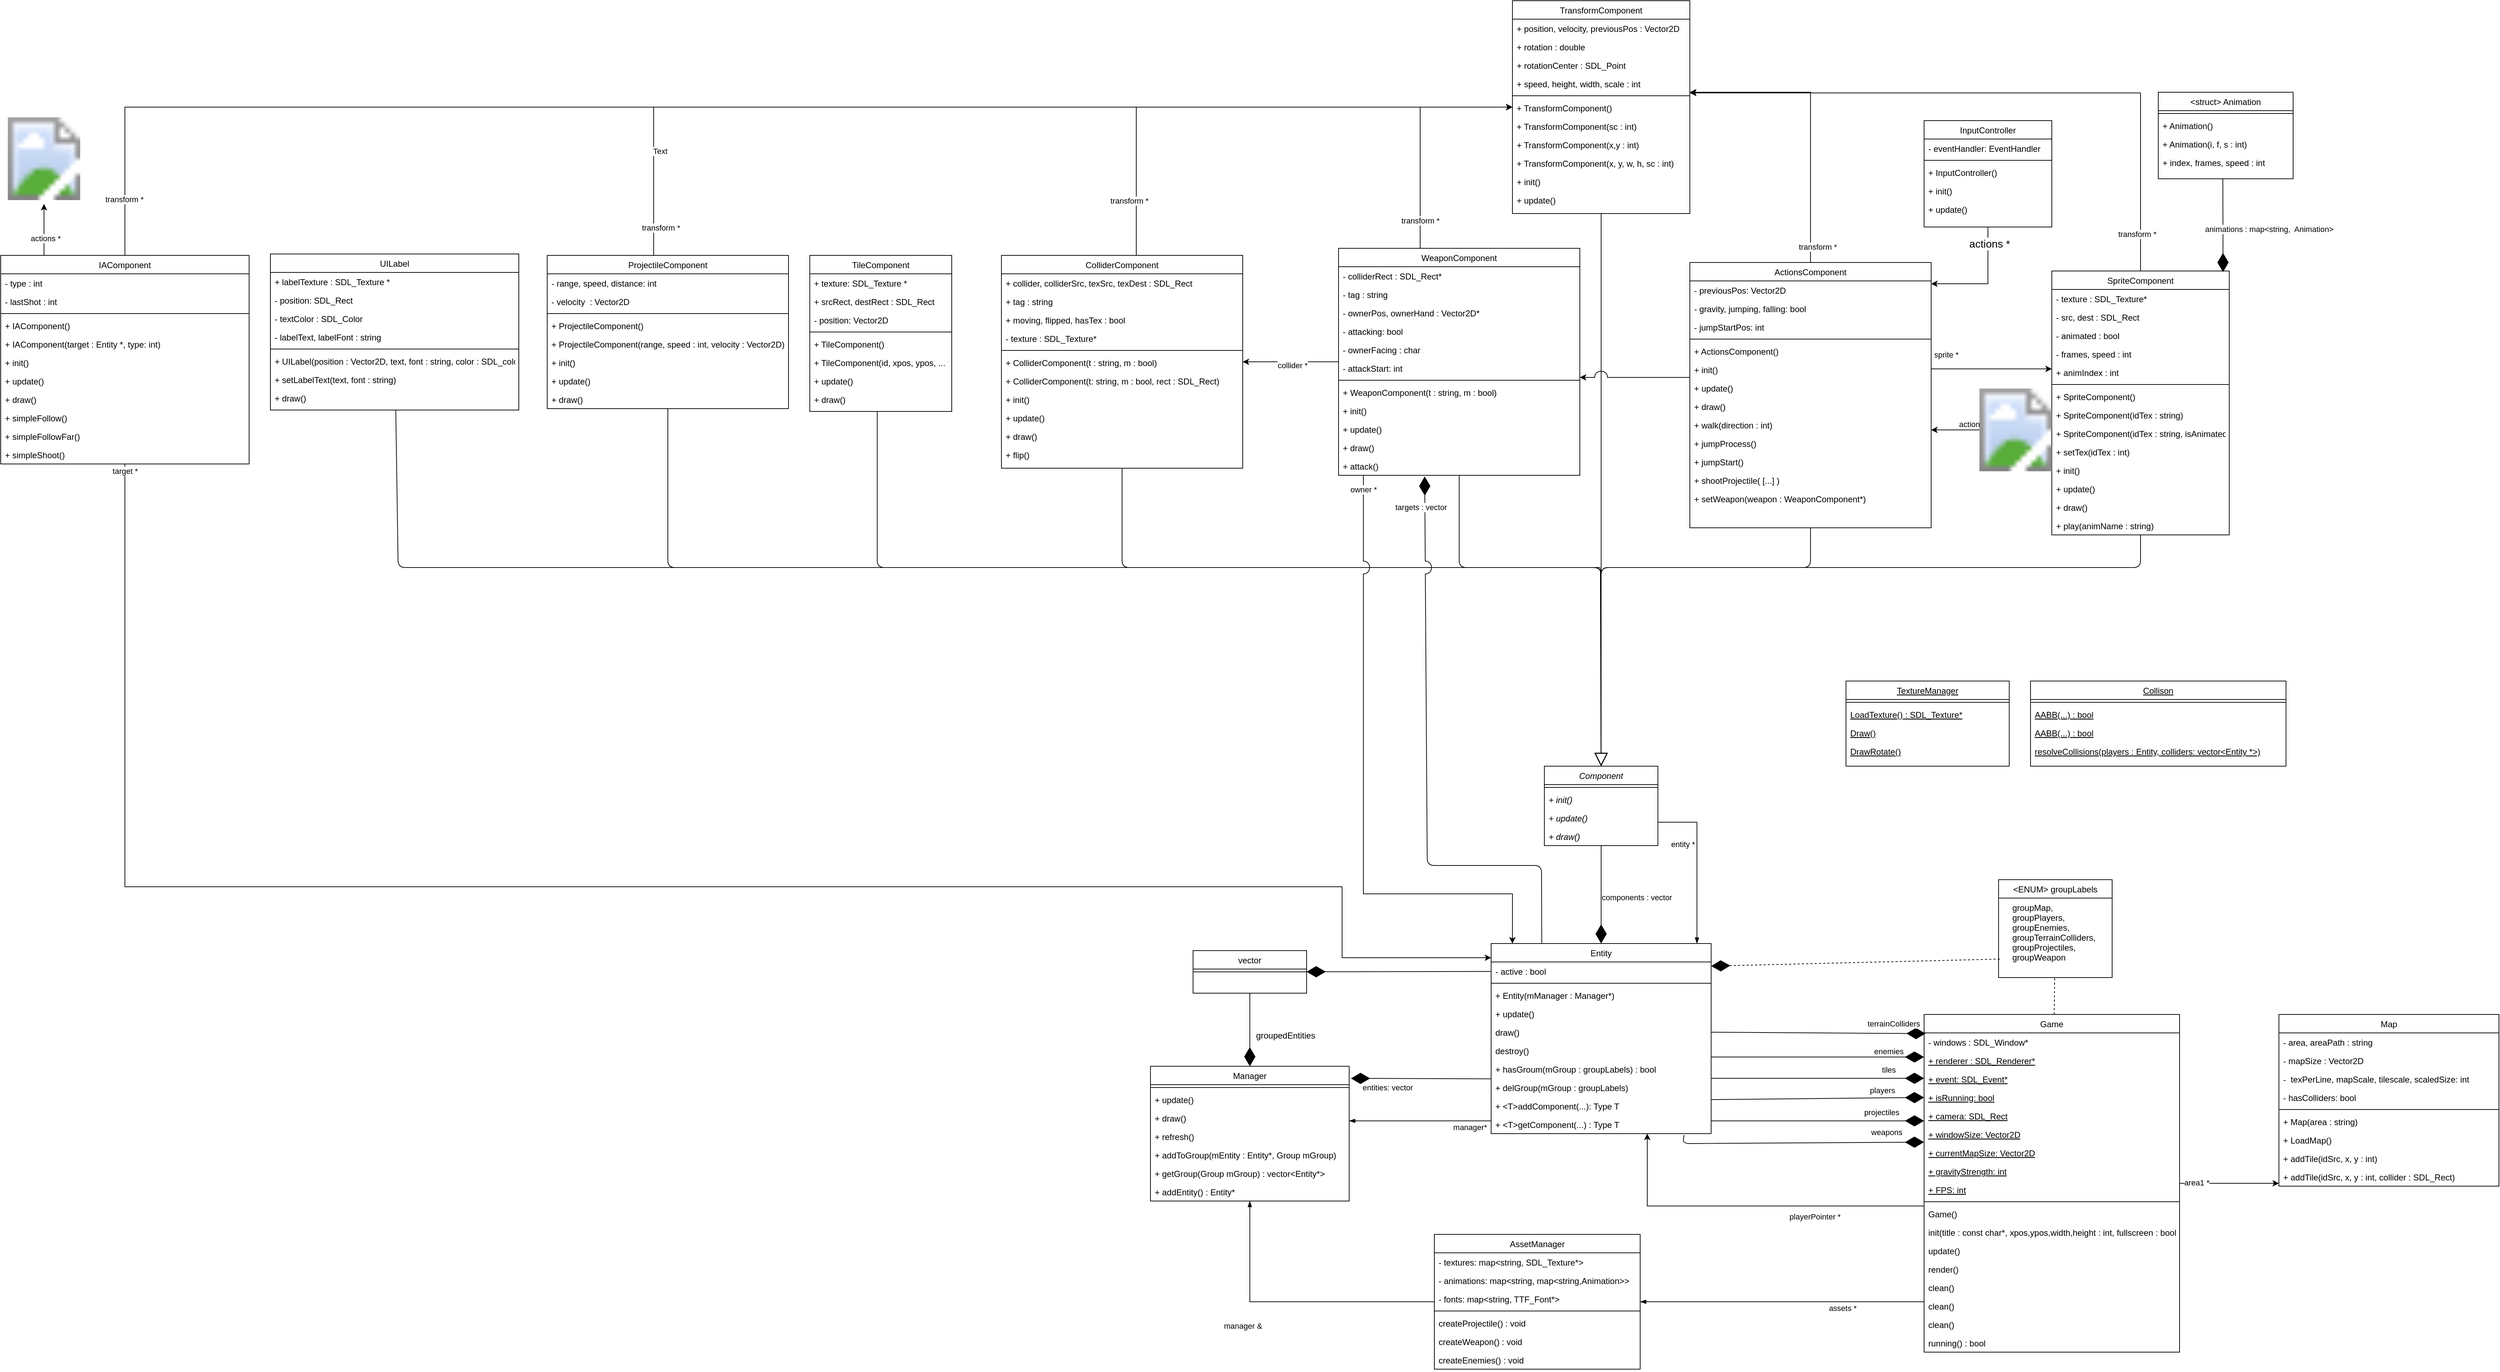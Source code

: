 <mxfile version="14.3.1" type="github">
  <diagram id="C5RBs43oDa-KdzZeNtuy" name="Page-1">
    <mxGraphModel dx="4498" dy="2695" grid="1" gridSize="10" guides="1" tooltips="1" connect="1" arrows="1" fold="1" page="1" pageScale="1" pageWidth="827" pageHeight="1169" math="0" shadow="0">
      <root>
        <mxCell id="WIyWlLk6GJQsqaUBKTNV-0" />
        <mxCell id="WIyWlLk6GJQsqaUBKTNV-1" parent="WIyWlLk6GJQsqaUBKTNV-0" />
        <mxCell id="th5yOO53ETZ3JEMIR0LH-46" style="edgeStyle=orthogonalEdgeStyle;rounded=0;orthogonalLoop=1;jettySize=auto;html=1;endArrow=blockThin;endFill=1;" parent="WIyWlLk6GJQsqaUBKTNV-1" source="th5yOO53ETZ3JEMIR0LH-0" target="th5yOO53ETZ3JEMIR0LH-40" edge="1">
          <mxGeometry relative="1" as="geometry">
            <Array as="points">
              <mxPoint x="850" y="755" />
              <mxPoint x="850" y="755" />
            </Array>
          </mxGeometry>
        </mxCell>
        <mxCell id="th5yOO53ETZ3JEMIR0LH-48" value="assets *" style="edgeLabel;html=1;align=center;verticalAlign=middle;resizable=0;points=[];" parent="th5yOO53ETZ3JEMIR0LH-46" vertex="1" connectable="0">
          <mxGeometry x="-0.193" relative="1" as="geometry">
            <mxPoint x="46.67" y="9" as="offset" />
          </mxGeometry>
        </mxCell>
        <mxCell id="5-TeF3djYb3yzFa6-7YK-39" style="edgeStyle=orthogonalEdgeStyle;rounded=0;orthogonalLoop=1;jettySize=auto;html=1;" edge="1" parent="WIyWlLk6GJQsqaUBKTNV-1" source="th5yOO53ETZ3JEMIR0LH-0" target="5-TeF3djYb3yzFa6-7YK-27">
          <mxGeometry relative="1" as="geometry">
            <Array as="points">
              <mxPoint x="1600" y="378" />
            </Array>
          </mxGeometry>
        </mxCell>
        <mxCell id="5-TeF3djYb3yzFa6-7YK-40" value="area1 *" style="edgeLabel;html=1;align=center;verticalAlign=middle;resizable=0;points=[];" vertex="1" connectable="0" parent="5-TeF3djYb3yzFa6-7YK-39">
          <mxGeometry x="0.326" y="-1" relative="1" as="geometry">
            <mxPoint x="-69.31" y="-2.03" as="offset" />
          </mxGeometry>
        </mxCell>
        <mxCell id="th5yOO53ETZ3JEMIR0LH-0" value="Game" style="swimlane;fontStyle=0;align=center;verticalAlign=top;childLayout=stackLayout;horizontal=1;startSize=26;horizontalStack=0;resizeParent=1;resizeLast=0;collapsible=1;marginBottom=0;rounded=0;shadow=0;strokeWidth=1;" parent="WIyWlLk6GJQsqaUBKTNV-1" vertex="1">
          <mxGeometry x="1100" y="350" width="360" height="476" as="geometry">
            <mxRectangle x="130" y="380" width="160" height="26" as="alternateBounds" />
          </mxGeometry>
        </mxCell>
        <mxCell id="th5yOO53ETZ3JEMIR0LH-1" value="- windows : SDL_Window*" style="text;align=left;verticalAlign=top;spacingLeft=4;spacingRight=4;overflow=hidden;rotatable=0;points=[[0,0.5],[1,0.5]];portConstraint=eastwest;" parent="th5yOO53ETZ3JEMIR0LH-0" vertex="1">
          <mxGeometry y="26" width="360" height="26" as="geometry" />
        </mxCell>
        <mxCell id="th5yOO53ETZ3JEMIR0LH-2" value="+ renderer : SDL_Renderer*" style="text;align=left;verticalAlign=top;spacingLeft=4;spacingRight=4;overflow=hidden;rotatable=0;points=[[0,0.5],[1,0.5]];portConstraint=eastwest;rounded=0;shadow=0;html=0;fontStyle=4" parent="th5yOO53ETZ3JEMIR0LH-0" vertex="1">
          <mxGeometry y="52" width="360" height="26" as="geometry" />
        </mxCell>
        <mxCell id="th5yOO53ETZ3JEMIR0LH-15" value="+ event: SDL_Event*" style="text;align=left;verticalAlign=top;spacingLeft=4;spacingRight=4;overflow=hidden;rotatable=0;points=[[0,0.5],[1,0.5]];portConstraint=eastwest;rounded=0;shadow=0;html=0;fontStyle=4" parent="th5yOO53ETZ3JEMIR0LH-0" vertex="1">
          <mxGeometry y="78" width="360" height="26" as="geometry" />
        </mxCell>
        <mxCell id="th5yOO53ETZ3JEMIR0LH-17" value="+ isRunning: bool" style="text;align=left;verticalAlign=top;spacingLeft=4;spacingRight=4;overflow=hidden;rotatable=0;points=[[0,0.5],[1,0.5]];portConstraint=eastwest;rounded=0;shadow=0;html=0;fontStyle=4" parent="th5yOO53ETZ3JEMIR0LH-0" vertex="1">
          <mxGeometry y="104" width="360" height="26" as="geometry" />
        </mxCell>
        <mxCell id="th5yOO53ETZ3JEMIR0LH-18" value="+ camera: SDL_Rect" style="text;align=left;verticalAlign=top;spacingLeft=4;spacingRight=4;overflow=hidden;rotatable=0;points=[[0,0.5],[1,0.5]];portConstraint=eastwest;rounded=0;shadow=0;html=0;fontStyle=4" parent="th5yOO53ETZ3JEMIR0LH-0" vertex="1">
          <mxGeometry y="130" width="360" height="26" as="geometry" />
        </mxCell>
        <mxCell id="th5yOO53ETZ3JEMIR0LH-19" value="+ windowSize: Vector2D" style="text;align=left;verticalAlign=top;spacingLeft=4;spacingRight=4;overflow=hidden;rotatable=0;points=[[0,0.5],[1,0.5]];portConstraint=eastwest;rounded=0;shadow=0;html=0;fontStyle=4" parent="th5yOO53ETZ3JEMIR0LH-0" vertex="1">
          <mxGeometry y="156" width="360" height="26" as="geometry" />
        </mxCell>
        <mxCell id="th5yOO53ETZ3JEMIR0LH-20" value="+ currentMapSize: Vector2D" style="text;align=left;verticalAlign=top;spacingLeft=4;spacingRight=4;overflow=hidden;rotatable=0;points=[[0,0.5],[1,0.5]];portConstraint=eastwest;rounded=0;shadow=0;html=0;fontStyle=4" parent="th5yOO53ETZ3JEMIR0LH-0" vertex="1">
          <mxGeometry y="182" width="360" height="26" as="geometry" />
        </mxCell>
        <mxCell id="th5yOO53ETZ3JEMIR0LH-21" value="+ gravityStrength: int" style="text;align=left;verticalAlign=top;spacingLeft=4;spacingRight=4;overflow=hidden;rotatable=0;points=[[0,0.5],[1,0.5]];portConstraint=eastwest;rounded=0;shadow=0;html=0;fontStyle=4" parent="th5yOO53ETZ3JEMIR0LH-0" vertex="1">
          <mxGeometry y="208" width="360" height="26" as="geometry" />
        </mxCell>
        <mxCell id="th5yOO53ETZ3JEMIR0LH-22" value="+ FPS: int" style="text;align=left;verticalAlign=top;spacingLeft=4;spacingRight=4;overflow=hidden;rotatable=0;points=[[0,0.5],[1,0.5]];portConstraint=eastwest;rounded=0;shadow=0;html=0;fontStyle=4" parent="th5yOO53ETZ3JEMIR0LH-0" vertex="1">
          <mxGeometry y="234" width="360" height="26" as="geometry" />
        </mxCell>
        <mxCell id="th5yOO53ETZ3JEMIR0LH-3" value="" style="line;html=1;strokeWidth=1;align=left;verticalAlign=middle;spacingTop=-1;spacingLeft=3;spacingRight=3;rotatable=0;labelPosition=right;points=[];portConstraint=eastwest;" parent="th5yOO53ETZ3JEMIR0LH-0" vertex="1">
          <mxGeometry y="260" width="360" height="8" as="geometry" />
        </mxCell>
        <mxCell id="th5yOO53ETZ3JEMIR0LH-4" value="Game()" style="text;align=left;verticalAlign=top;spacingLeft=4;spacingRight=4;overflow=hidden;rotatable=0;points=[[0,0.5],[1,0.5]];portConstraint=eastwest;fontStyle=0" parent="th5yOO53ETZ3JEMIR0LH-0" vertex="1">
          <mxGeometry y="268" width="360" height="26" as="geometry" />
        </mxCell>
        <mxCell id="th5yOO53ETZ3JEMIR0LH-38" value="init(title : const char*, xpos,ypos,width,height : int, fullscreen : bool)&#xa;" style="text;align=left;verticalAlign=top;spacingLeft=4;spacingRight=4;overflow=hidden;rotatable=0;points=[[0,0.5],[1,0.5]];portConstraint=eastwest;" parent="th5yOO53ETZ3JEMIR0LH-0" vertex="1">
          <mxGeometry y="294" width="360" height="26" as="geometry" />
        </mxCell>
        <mxCell id="th5yOO53ETZ3JEMIR0LH-5" value="update()" style="text;align=left;verticalAlign=top;spacingLeft=4;spacingRight=4;overflow=hidden;rotatable=0;points=[[0,0.5],[1,0.5]];portConstraint=eastwest;" parent="th5yOO53ETZ3JEMIR0LH-0" vertex="1">
          <mxGeometry y="320" width="360" height="26" as="geometry" />
        </mxCell>
        <mxCell id="th5yOO53ETZ3JEMIR0LH-14" value="render()" style="text;align=left;verticalAlign=top;spacingLeft=4;spacingRight=4;overflow=hidden;rotatable=0;points=[[0,0.5],[1,0.5]];portConstraint=eastwest;" parent="th5yOO53ETZ3JEMIR0LH-0" vertex="1">
          <mxGeometry y="346" width="360" height="26" as="geometry" />
        </mxCell>
        <mxCell id="5-TeF3djYb3yzFa6-7YK-45" value="clean()" style="text;align=left;verticalAlign=top;spacingLeft=4;spacingRight=4;overflow=hidden;rotatable=0;points=[[0,0.5],[1,0.5]];portConstraint=eastwest;" vertex="1" parent="th5yOO53ETZ3JEMIR0LH-0">
          <mxGeometry y="372" width="360" height="26" as="geometry" />
        </mxCell>
        <mxCell id="5-TeF3djYb3yzFa6-7YK-44" value="clean()" style="text;align=left;verticalAlign=top;spacingLeft=4;spacingRight=4;overflow=hidden;rotatable=0;points=[[0,0.5],[1,0.5]];portConstraint=eastwest;" vertex="1" parent="th5yOO53ETZ3JEMIR0LH-0">
          <mxGeometry y="398" width="360" height="26" as="geometry" />
        </mxCell>
        <mxCell id="th5yOO53ETZ3JEMIR0LH-12" value="clean()" style="text;align=left;verticalAlign=top;spacingLeft=4;spacingRight=4;overflow=hidden;rotatable=0;points=[[0,0.5],[1,0.5]];portConstraint=eastwest;" parent="th5yOO53ETZ3JEMIR0LH-0" vertex="1">
          <mxGeometry y="424" width="360" height="26" as="geometry" />
        </mxCell>
        <mxCell id="th5yOO53ETZ3JEMIR0LH-13" value="running() : bool" style="text;align=left;verticalAlign=top;spacingLeft=4;spacingRight=4;overflow=hidden;rotatable=0;points=[[0,0.5],[1,0.5]];portConstraint=eastwest;" parent="th5yOO53ETZ3JEMIR0LH-0" vertex="1">
          <mxGeometry y="450" width="360" height="26" as="geometry" />
        </mxCell>
        <mxCell id="th5yOO53ETZ3JEMIR0LH-53" style="edgeStyle=orthogonalEdgeStyle;rounded=0;orthogonalLoop=1;jettySize=auto;html=1;endArrow=blockThin;endFill=1;" parent="WIyWlLk6GJQsqaUBKTNV-1" source="th5yOO53ETZ3JEMIR0LH-24" target="th5yOO53ETZ3JEMIR0LH-50" edge="1">
          <mxGeometry relative="1" as="geometry">
            <Array as="points">
              <mxPoint x="340" y="500" />
              <mxPoint x="340" y="500" />
            </Array>
            <mxPoint x="430" y="490" as="sourcePoint" />
          </mxGeometry>
        </mxCell>
        <mxCell id="th5yOO53ETZ3JEMIR0LH-54" value="manager*" style="edgeLabel;html=1;align=center;verticalAlign=middle;resizable=0;points=[];" parent="th5yOO53ETZ3JEMIR0LH-53" vertex="1" connectable="0">
          <mxGeometry x="0.354" y="-2" relative="1" as="geometry">
            <mxPoint x="105.43" y="10.97" as="offset" />
          </mxGeometry>
        </mxCell>
        <mxCell id="th5yOO53ETZ3JEMIR0LH-24" value="Entity" style="swimlane;fontStyle=0;align=center;verticalAlign=top;childLayout=stackLayout;horizontal=1;startSize=26;horizontalStack=0;resizeParent=1;resizeLast=0;collapsible=1;marginBottom=0;rounded=0;shadow=0;strokeWidth=1;" parent="WIyWlLk6GJQsqaUBKTNV-1" vertex="1">
          <mxGeometry x="490" y="250" width="310" height="268" as="geometry">
            <mxRectangle x="130" y="380" width="160" height="26" as="alternateBounds" />
          </mxGeometry>
        </mxCell>
        <mxCell id="th5yOO53ETZ3JEMIR0LH-55" value="- active : bool" style="text;align=left;verticalAlign=top;spacingLeft=4;spacingRight=4;overflow=hidden;rotatable=0;points=[[0,0.5],[1,0.5]];portConstraint=eastwest;" parent="th5yOO53ETZ3JEMIR0LH-24" vertex="1">
          <mxGeometry y="26" width="310" height="26" as="geometry" />
        </mxCell>
        <mxCell id="th5yOO53ETZ3JEMIR0LH-27" value="" style="line;html=1;strokeWidth=1;align=left;verticalAlign=middle;spacingTop=-1;spacingLeft=3;spacingRight=3;rotatable=0;labelPosition=right;points=[];portConstraint=eastwest;" parent="th5yOO53ETZ3JEMIR0LH-24" vertex="1">
          <mxGeometry y="52" width="310" height="8" as="geometry" />
        </mxCell>
        <mxCell id="th5yOO53ETZ3JEMIR0LH-68" value="+ Entity(mManager : Manager*)" style="text;align=left;verticalAlign=top;spacingLeft=4;spacingRight=4;overflow=hidden;rotatable=0;points=[[0,0.5],[1,0.5]];portConstraint=eastwest;fontStyle=0" parent="th5yOO53ETZ3JEMIR0LH-24" vertex="1">
          <mxGeometry y="60" width="310" height="26" as="geometry" />
        </mxCell>
        <mxCell id="th5yOO53ETZ3JEMIR0LH-70" value="+ update()" style="text;align=left;verticalAlign=top;spacingLeft=4;spacingRight=4;overflow=hidden;rotatable=0;points=[[0,0.5],[1,0.5]];portConstraint=eastwest;" parent="th5yOO53ETZ3JEMIR0LH-24" vertex="1">
          <mxGeometry y="86" width="310" height="26" as="geometry" />
        </mxCell>
        <mxCell id="th5yOO53ETZ3JEMIR0LH-71" value="draw()" style="text;align=left;verticalAlign=top;spacingLeft=4;spacingRight=4;overflow=hidden;rotatable=0;points=[[0,0.5],[1,0.5]];portConstraint=eastwest;" parent="th5yOO53ETZ3JEMIR0LH-24" vertex="1">
          <mxGeometry y="112" width="310" height="26" as="geometry" />
        </mxCell>
        <mxCell id="th5yOO53ETZ3JEMIR0LH-72" value="destroy()" style="text;align=left;verticalAlign=top;spacingLeft=4;spacingRight=4;overflow=hidden;rotatable=0;points=[[0,0.5],[1,0.5]];portConstraint=eastwest;" parent="th5yOO53ETZ3JEMIR0LH-24" vertex="1">
          <mxGeometry y="138" width="310" height="26" as="geometry" />
        </mxCell>
        <mxCell id="th5yOO53ETZ3JEMIR0LH-74" value="+ hasGroum(mGroup : groupLabels) : bool&#xa;" style="text;align=left;verticalAlign=top;spacingLeft=4;spacingRight=4;overflow=hidden;rotatable=0;points=[[0,0.5],[1,0.5]];portConstraint=eastwest;" parent="th5yOO53ETZ3JEMIR0LH-24" vertex="1">
          <mxGeometry y="164" width="310" height="26" as="geometry" />
        </mxCell>
        <mxCell id="th5yOO53ETZ3JEMIR0LH-73" value="+ delGroup(mGroup : groupLabels)&#xa;" style="text;align=left;verticalAlign=top;spacingLeft=4;spacingRight=4;overflow=hidden;rotatable=0;points=[[0,0.5],[1,0.5]];portConstraint=eastwest;" parent="th5yOO53ETZ3JEMIR0LH-24" vertex="1">
          <mxGeometry y="190" width="310" height="26" as="geometry" />
        </mxCell>
        <mxCell id="th5yOO53ETZ3JEMIR0LH-75" value="+ &lt;T&gt;addComponent(...): Type T&#xa;" style="text;align=left;verticalAlign=top;spacingLeft=4;spacingRight=4;overflow=hidden;rotatable=0;points=[[0,0.5],[1,0.5]];portConstraint=eastwest;" parent="th5yOO53ETZ3JEMIR0LH-24" vertex="1">
          <mxGeometry y="216" width="310" height="26" as="geometry" />
        </mxCell>
        <mxCell id="th5yOO53ETZ3JEMIR0LH-76" value="+ &lt;T&gt;getComponent(...) : Type T&#xa;" style="text;align=left;verticalAlign=top;spacingLeft=4;spacingRight=4;overflow=hidden;rotatable=0;points=[[0,0.5],[1,0.5]];portConstraint=eastwest;" parent="th5yOO53ETZ3JEMIR0LH-24" vertex="1">
          <mxGeometry y="242" width="310" height="26" as="geometry" />
        </mxCell>
        <mxCell id="th5yOO53ETZ3JEMIR0LH-30" style="edgeStyle=orthogonalEdgeStyle;rounded=0;orthogonalLoop=1;jettySize=auto;html=1;" parent="WIyWlLk6GJQsqaUBKTNV-1" source="th5yOO53ETZ3JEMIR0LH-0" target="th5yOO53ETZ3JEMIR0LH-24" edge="1">
          <mxGeometry relative="1" as="geometry">
            <mxPoint x="620" y="500" as="targetPoint" />
            <Array as="points">
              <mxPoint x="710" y="620" />
            </Array>
          </mxGeometry>
        </mxCell>
        <mxCell id="th5yOO53ETZ3JEMIR0LH-31" value="playerPointer *" style="edgeLabel;html=1;align=center;verticalAlign=middle;resizable=0;points=[];" parent="th5yOO53ETZ3JEMIR0LH-30" vertex="1" connectable="0">
          <mxGeometry x="-0.319" y="5" relative="1" as="geometry">
            <mxPoint x="13.47" y="10.0" as="offset" />
          </mxGeometry>
        </mxCell>
        <mxCell id="th5yOO53ETZ3JEMIR0LH-32" value="&lt;ENUM&gt; groupLabels" style="swimlane;fontStyle=0;align=center;verticalAlign=top;childLayout=stackLayout;horizontal=1;startSize=26;horizontalStack=0;resizeParent=1;resizeLast=0;collapsible=1;marginBottom=0;rounded=0;shadow=0;strokeWidth=1;" parent="WIyWlLk6GJQsqaUBKTNV-1" vertex="1">
          <mxGeometry x="1205" y="160" width="160" height="138" as="geometry">
            <mxRectangle x="130" y="380" width="160" height="26" as="alternateBounds" />
          </mxGeometry>
        </mxCell>
        <mxCell id="th5yOO53ETZ3JEMIR0LH-36" value="    groupMap,&#xa;    groupPlayers,&#xa;    groupEnemies,&#xa;    groupTerrainColliders,&#xa;    groupProjectiles,&#xa;    groupWeapon" style="text;strokeColor=none;fillColor=none;align=left;verticalAlign=top;spacingLeft=4;spacingRight=4;overflow=hidden;rotatable=0;points=[[0,0.5],[1,0.5]];portConstraint=eastwest;" parent="th5yOO53ETZ3JEMIR0LH-32" vertex="1">
          <mxGeometry y="26" width="160" height="94" as="geometry" />
        </mxCell>
        <mxCell id="th5yOO53ETZ3JEMIR0LH-39" value="" style="html=1;verticalAlign=bottom;endArrow=none;dashed=1;endSize=8;endFill=0;" parent="WIyWlLk6GJQsqaUBKTNV-1" source="th5yOO53ETZ3JEMIR0LH-0" target="th5yOO53ETZ3JEMIR0LH-32" edge="1">
          <mxGeometry relative="1" as="geometry">
            <mxPoint x="1020" y="320" as="sourcePoint" />
            <mxPoint x="940" y="320" as="targetPoint" />
          </mxGeometry>
        </mxCell>
        <mxCell id="th5yOO53ETZ3JEMIR0LH-40" value="AssetManager" style="swimlane;fontStyle=0;align=center;verticalAlign=top;childLayout=stackLayout;horizontal=1;startSize=26;horizontalStack=0;resizeParent=1;resizeLast=0;collapsible=1;marginBottom=0;rounded=0;shadow=0;strokeWidth=1;" parent="WIyWlLk6GJQsqaUBKTNV-1" vertex="1">
          <mxGeometry x="410" y="660" width="290" height="190" as="geometry">
            <mxRectangle x="130" y="380" width="160" height="26" as="alternateBounds" />
          </mxGeometry>
        </mxCell>
        <mxCell id="th5yOO53ETZ3JEMIR0LH-99" value="- textures: map&lt;string, SDL_Texture*&gt;" style="text;align=left;verticalAlign=top;spacingLeft=4;spacingRight=4;overflow=hidden;rotatable=0;points=[[0,0.5],[1,0.5]];portConstraint=eastwest;" parent="th5yOO53ETZ3JEMIR0LH-40" vertex="1">
          <mxGeometry y="26" width="290" height="26" as="geometry" />
        </mxCell>
        <mxCell id="th5yOO53ETZ3JEMIR0LH-100" value="- animations: map&lt;string, map&lt;string,Animation&gt;&gt;" style="text;align=left;verticalAlign=top;spacingLeft=4;spacingRight=4;overflow=hidden;rotatable=0;points=[[0,0.5],[1,0.5]];portConstraint=eastwest;" parent="th5yOO53ETZ3JEMIR0LH-40" vertex="1">
          <mxGeometry y="52" width="290" height="26" as="geometry" />
        </mxCell>
        <mxCell id="th5yOO53ETZ3JEMIR0LH-101" value="- fonts: map&lt;string, TTF_Font*&gt;" style="text;align=left;verticalAlign=top;spacingLeft=4;spacingRight=4;overflow=hidden;rotatable=0;points=[[0,0.5],[1,0.5]];portConstraint=eastwest;" parent="th5yOO53ETZ3JEMIR0LH-40" vertex="1">
          <mxGeometry y="78" width="290" height="26" as="geometry" />
        </mxCell>
        <mxCell id="th5yOO53ETZ3JEMIR0LH-43" value="" style="line;html=1;strokeWidth=1;align=left;verticalAlign=middle;spacingTop=-1;spacingLeft=3;spacingRight=3;rotatable=0;labelPosition=right;points=[];portConstraint=eastwest;" parent="th5yOO53ETZ3JEMIR0LH-40" vertex="1">
          <mxGeometry y="104" width="290" height="8" as="geometry" />
        </mxCell>
        <mxCell id="th5yOO53ETZ3JEMIR0LH-96" value="createProjectile() : void" style="text;align=left;verticalAlign=top;spacingLeft=4;spacingRight=4;overflow=hidden;rotatable=0;points=[[0,0.5],[1,0.5]];portConstraint=eastwest;" parent="th5yOO53ETZ3JEMIR0LH-40" vertex="1">
          <mxGeometry y="112" width="290" height="26" as="geometry" />
        </mxCell>
        <mxCell id="th5yOO53ETZ3JEMIR0LH-97" value="createWeapon() : void" style="text;align=left;verticalAlign=top;spacingLeft=4;spacingRight=4;overflow=hidden;rotatable=0;points=[[0,0.5],[1,0.5]];portConstraint=eastwest;" parent="th5yOO53ETZ3JEMIR0LH-40" vertex="1">
          <mxGeometry y="138" width="290" height="26" as="geometry" />
        </mxCell>
        <mxCell id="th5yOO53ETZ3JEMIR0LH-98" value="createEnemies() : void" style="text;align=left;verticalAlign=top;spacingLeft=4;spacingRight=4;overflow=hidden;rotatable=0;points=[[0,0.5],[1,0.5]];portConstraint=eastwest;" parent="th5yOO53ETZ3JEMIR0LH-40" vertex="1">
          <mxGeometry y="164" width="290" height="26" as="geometry" />
        </mxCell>
        <mxCell id="th5yOO53ETZ3JEMIR0LH-50" value="Manager" style="swimlane;fontStyle=0;align=center;verticalAlign=top;childLayout=stackLayout;horizontal=1;startSize=26;horizontalStack=0;resizeParent=1;resizeLast=0;collapsible=1;marginBottom=0;rounded=0;shadow=0;strokeWidth=1;" parent="WIyWlLk6GJQsqaUBKTNV-1" vertex="1">
          <mxGeometry x="10" y="423" width="280" height="190" as="geometry">
            <mxRectangle x="130" y="380" width="160" height="26" as="alternateBounds" />
          </mxGeometry>
        </mxCell>
        <mxCell id="th5yOO53ETZ3JEMIR0LH-52" value="" style="line;html=1;strokeWidth=1;align=left;verticalAlign=middle;spacingTop=-1;spacingLeft=3;spacingRight=3;rotatable=0;labelPosition=right;points=[];portConstraint=eastwest;" parent="th5yOO53ETZ3JEMIR0LH-50" vertex="1">
          <mxGeometry y="26" width="280" height="8" as="geometry" />
        </mxCell>
        <mxCell id="th5yOO53ETZ3JEMIR0LH-87" value="+ update()" style="text;align=left;verticalAlign=top;spacingLeft=4;spacingRight=4;overflow=hidden;rotatable=0;points=[[0,0.5],[1,0.5]];portConstraint=eastwest;fontStyle=0" parent="th5yOO53ETZ3JEMIR0LH-50" vertex="1">
          <mxGeometry y="34" width="280" height="26" as="geometry" />
        </mxCell>
        <mxCell id="th5yOO53ETZ3JEMIR0LH-88" value="+ draw()" style="text;align=left;verticalAlign=top;spacingLeft=4;spacingRight=4;overflow=hidden;rotatable=0;points=[[0,0.5],[1,0.5]];portConstraint=eastwest;fontStyle=0" parent="th5yOO53ETZ3JEMIR0LH-50" vertex="1">
          <mxGeometry y="60" width="280" height="26" as="geometry" />
        </mxCell>
        <mxCell id="th5yOO53ETZ3JEMIR0LH-89" value="+ refresh()" style="text;align=left;verticalAlign=top;spacingLeft=4;spacingRight=4;overflow=hidden;rotatable=0;points=[[0,0.5],[1,0.5]];portConstraint=eastwest;fontStyle=0" parent="th5yOO53ETZ3JEMIR0LH-50" vertex="1">
          <mxGeometry y="86" width="280" height="26" as="geometry" />
        </mxCell>
        <mxCell id="th5yOO53ETZ3JEMIR0LH-90" value="+ addToGroup(mEntity : Entity*, Group mGroup)" style="text;align=left;verticalAlign=top;spacingLeft=4;spacingRight=4;overflow=hidden;rotatable=0;points=[[0,0.5],[1,0.5]];portConstraint=eastwest;fontStyle=0" parent="th5yOO53ETZ3JEMIR0LH-50" vertex="1">
          <mxGeometry y="112" width="280" height="26" as="geometry" />
        </mxCell>
        <mxCell id="th5yOO53ETZ3JEMIR0LH-91" value="+ getGroup(Group mGroup) : vector&lt;Entity*&gt;" style="text;align=left;verticalAlign=top;spacingLeft=4;spacingRight=4;overflow=hidden;rotatable=0;points=[[0,0.5],[1,0.5]];portConstraint=eastwest;fontStyle=0" parent="th5yOO53ETZ3JEMIR0LH-50" vertex="1">
          <mxGeometry y="138" width="280" height="26" as="geometry" />
        </mxCell>
        <mxCell id="th5yOO53ETZ3JEMIR0LH-92" value="+ addEntity() : Entity*" style="text;align=left;verticalAlign=top;spacingLeft=4;spacingRight=4;overflow=hidden;rotatable=0;points=[[0,0.5],[1,0.5]];portConstraint=eastwest;fontStyle=0" parent="th5yOO53ETZ3JEMIR0LH-50" vertex="1">
          <mxGeometry y="164" width="280" height="26" as="geometry" />
        </mxCell>
        <mxCell id="th5yOO53ETZ3JEMIR0LH-63" style="edgeStyle=orthogonalEdgeStyle;rounded=0;orthogonalLoop=1;jettySize=auto;html=1;endArrow=blockThin;endFill=1;" parent="WIyWlLk6GJQsqaUBKTNV-1" source="th5yOO53ETZ3JEMIR0LH-56" target="th5yOO53ETZ3JEMIR0LH-24" edge="1">
          <mxGeometry relative="1" as="geometry">
            <mxPoint x="820" y="50" as="sourcePoint" />
            <Array as="points">
              <mxPoint x="780" y="79" />
            </Array>
          </mxGeometry>
        </mxCell>
        <mxCell id="th5yOO53ETZ3JEMIR0LH-64" value="entity *" style="edgeLabel;html=1;align=center;verticalAlign=middle;resizable=0;points=[];" parent="th5yOO53ETZ3JEMIR0LH-63" vertex="1" connectable="0">
          <mxGeometry x="-0.684" y="1" relative="1" as="geometry">
            <mxPoint x="-1" y="32" as="offset" />
          </mxGeometry>
        </mxCell>
        <mxCell id="th5yOO53ETZ3JEMIR0LH-56" value="Component" style="swimlane;fontStyle=2;align=center;verticalAlign=top;childLayout=stackLayout;horizontal=1;startSize=26;horizontalStack=0;resizeParent=1;resizeLast=0;collapsible=1;marginBottom=0;rounded=0;shadow=0;strokeWidth=1;" parent="WIyWlLk6GJQsqaUBKTNV-1" vertex="1">
          <mxGeometry x="565" width="160" height="112" as="geometry">
            <mxRectangle x="130" y="380" width="160" height="26" as="alternateBounds" />
          </mxGeometry>
        </mxCell>
        <mxCell id="th5yOO53ETZ3JEMIR0LH-58" value="" style="line;html=1;strokeWidth=1;align=left;verticalAlign=middle;spacingTop=-1;spacingLeft=3;spacingRight=3;rotatable=0;labelPosition=right;points=[];portConstraint=eastwest;" parent="th5yOO53ETZ3JEMIR0LH-56" vertex="1">
          <mxGeometry y="26" width="160" height="8" as="geometry" />
        </mxCell>
        <mxCell id="th5yOO53ETZ3JEMIR0LH-65" value="+ init()" style="text;align=left;verticalAlign=top;spacingLeft=4;spacingRight=4;overflow=hidden;rotatable=0;points=[[0,0.5],[1,0.5]];portConstraint=eastwest;fontStyle=2" parent="th5yOO53ETZ3JEMIR0LH-56" vertex="1">
          <mxGeometry y="34" width="160" height="26" as="geometry" />
        </mxCell>
        <mxCell id="th5yOO53ETZ3JEMIR0LH-67" value="+ update()" style="text;align=left;verticalAlign=top;spacingLeft=4;spacingRight=4;overflow=hidden;rotatable=0;points=[[0,0.5],[1,0.5]];portConstraint=eastwest;fontStyle=2" parent="th5yOO53ETZ3JEMIR0LH-56" vertex="1">
          <mxGeometry y="60" width="160" height="26" as="geometry" />
        </mxCell>
        <mxCell id="th5yOO53ETZ3JEMIR0LH-66" value="+ draw()" style="text;align=left;verticalAlign=top;spacingLeft=4;spacingRight=4;overflow=hidden;rotatable=0;points=[[0,0.5],[1,0.5]];portConstraint=eastwest;fontStyle=2" parent="th5yOO53ETZ3JEMIR0LH-56" vertex="1">
          <mxGeometry y="86" width="160" height="26" as="geometry" />
        </mxCell>
        <mxCell id="th5yOO53ETZ3JEMIR0LH-61" value="" style="endArrow=diamondThin;endFill=1;endSize=24;html=1;" parent="WIyWlLk6GJQsqaUBKTNV-1" source="th5yOO53ETZ3JEMIR0LH-56" target="th5yOO53ETZ3JEMIR0LH-24" edge="1">
          <mxGeometry width="160" relative="1" as="geometry">
            <mxPoint x="370" y="230" as="sourcePoint" />
            <mxPoint x="530" y="230" as="targetPoint" />
          </mxGeometry>
        </mxCell>
        <mxCell id="th5yOO53ETZ3JEMIR0LH-62" value="components : vector " style="edgeLabel;html=1;align=center;verticalAlign=middle;resizable=0;points=[];" parent="th5yOO53ETZ3JEMIR0LH-61" vertex="1" connectable="0">
          <mxGeometry x="-0.412" y="4" relative="1" as="geometry">
            <mxPoint x="46" y="32" as="offset" />
          </mxGeometry>
        </mxCell>
        <mxCell id="th5yOO53ETZ3JEMIR0LH-77" value="" style="endArrow=diamondThin;endFill=1;endSize=24;html=1;entryX=1.009;entryY=0.09;entryDx=0;entryDy=0;entryPerimeter=0;exitX=-0.001;exitY=0.027;exitDx=0;exitDy=0;exitPerimeter=0;" parent="WIyWlLk6GJQsqaUBKTNV-1" source="th5yOO53ETZ3JEMIR0LH-73" target="th5yOO53ETZ3JEMIR0LH-50" edge="1">
          <mxGeometry width="160" relative="1" as="geometry">
            <mxPoint x="490" y="506.206" as="sourcePoint" />
            <mxPoint x="290" y="342" as="targetPoint" />
            <Array as="points" />
          </mxGeometry>
        </mxCell>
        <mxCell id="th5yOO53ETZ3JEMIR0LH-78" value="entities: vector " style="edgeLabel;html=1;align=center;verticalAlign=middle;resizable=0;points=[];" parent="th5yOO53ETZ3JEMIR0LH-77" vertex="1" connectable="0">
          <mxGeometry x="-0.412" y="4" relative="1" as="geometry">
            <mxPoint x="-88.31" y="8.48" as="offset" />
          </mxGeometry>
        </mxCell>
        <mxCell id="th5yOO53ETZ3JEMIR0LH-80" value="vector" style="swimlane;fontStyle=0;align=center;verticalAlign=top;childLayout=stackLayout;horizontal=1;startSize=26;horizontalStack=0;resizeParent=1;resizeLast=0;collapsible=1;marginBottom=0;rounded=0;shadow=0;strokeWidth=1;" parent="WIyWlLk6GJQsqaUBKTNV-1" vertex="1">
          <mxGeometry x="70" y="260" width="160" height="60" as="geometry">
            <mxRectangle x="130" y="380" width="160" height="26" as="alternateBounds" />
          </mxGeometry>
        </mxCell>
        <mxCell id="th5yOO53ETZ3JEMIR0LH-81" value="" style="line;html=1;strokeWidth=1;align=left;verticalAlign=middle;spacingTop=-1;spacingLeft=3;spacingRight=3;rotatable=0;labelPosition=right;points=[];portConstraint=eastwest;" parent="th5yOO53ETZ3JEMIR0LH-80" vertex="1">
          <mxGeometry y="26" width="160" height="8" as="geometry" />
        </mxCell>
        <mxCell id="th5yOO53ETZ3JEMIR0LH-82" value="" style="endArrow=diamondThin;endFill=1;endSize=24;html=1;" parent="WIyWlLk6GJQsqaUBKTNV-1" source="th5yOO53ETZ3JEMIR0LH-80" target="th5yOO53ETZ3JEMIR0LH-50" edge="1">
          <mxGeometry width="160" relative="1" as="geometry">
            <mxPoint x="500" y="577.438" as="sourcePoint" />
            <mxPoint x="210" y="561" as="targetPoint" />
          </mxGeometry>
        </mxCell>
        <mxCell id="th5yOO53ETZ3JEMIR0LH-84" value="" style="endArrow=diamondThin;endFill=1;endSize=24;html=1;" parent="WIyWlLk6GJQsqaUBKTNV-1" source="th5yOO53ETZ3JEMIR0LH-55" target="th5yOO53ETZ3JEMIR0LH-80" edge="1">
          <mxGeometry width="160" relative="1" as="geometry">
            <mxPoint x="540" y="250" as="sourcePoint" />
            <mxPoint x="300" y="150" as="targetPoint" />
          </mxGeometry>
        </mxCell>
        <mxCell id="th5yOO53ETZ3JEMIR0LH-86" value="" style="endArrow=diamondThin;endFill=1;endSize=24;html=1;dashed=1;entryX=1;entryY=0.224;entryDx=0;entryDy=0;entryPerimeter=0;exitX=0.011;exitY=0.914;exitDx=0;exitDy=0;exitPerimeter=0;" parent="WIyWlLk6GJQsqaUBKTNV-1" source="th5yOO53ETZ3JEMIR0LH-36" target="th5yOO53ETZ3JEMIR0LH-55" edge="1">
          <mxGeometry width="160" relative="1" as="geometry">
            <mxPoint x="1000" y="282" as="sourcePoint" />
            <mxPoint x="1060" y="280" as="targetPoint" />
            <Array as="points" />
          </mxGeometry>
        </mxCell>
        <mxCell id="th5yOO53ETZ3JEMIR0LH-94" style="edgeStyle=orthogonalEdgeStyle;rounded=0;orthogonalLoop=1;jettySize=auto;html=1;endArrow=blockThin;endFill=1;" parent="WIyWlLk6GJQsqaUBKTNV-1" source="th5yOO53ETZ3JEMIR0LH-40" target="th5yOO53ETZ3JEMIR0LH-50" edge="1">
          <mxGeometry relative="1" as="geometry">
            <mxPoint x="450" y="825.999" as="sourcePoint" />
            <mxPoint x="240" y="799.999" as="targetPoint" />
          </mxGeometry>
        </mxCell>
        <mxCell id="th5yOO53ETZ3JEMIR0LH-95" value="manager &amp;amp;" style="edgeLabel;html=1;align=center;verticalAlign=middle;resizable=0;points=[];" parent="th5yOO53ETZ3JEMIR0LH-94" vertex="1" connectable="0">
          <mxGeometry x="0.354" y="-2" relative="1" as="geometry">
            <mxPoint x="-12" y="45.94" as="offset" />
          </mxGeometry>
        </mxCell>
        <mxCell id="th5yOO53ETZ3JEMIR0LH-102" value="Collison" style="swimlane;fontStyle=4;align=center;verticalAlign=top;childLayout=stackLayout;horizontal=1;startSize=26;horizontalStack=0;resizeParent=1;resizeLast=0;collapsible=1;marginBottom=0;rounded=0;shadow=0;strokeWidth=1;" parent="WIyWlLk6GJQsqaUBKTNV-1" vertex="1">
          <mxGeometry x="1250" y="-120" width="360" height="120" as="geometry">
            <mxRectangle x="130" y="380" width="160" height="26" as="alternateBounds" />
          </mxGeometry>
        </mxCell>
        <mxCell id="th5yOO53ETZ3JEMIR0LH-104" value="" style="line;html=1;strokeWidth=1;align=left;verticalAlign=middle;spacingTop=-1;spacingLeft=3;spacingRight=3;rotatable=0;labelPosition=right;points=[];portConstraint=eastwest;" parent="th5yOO53ETZ3JEMIR0LH-102" vertex="1">
          <mxGeometry y="26" width="360" height="8" as="geometry" />
        </mxCell>
        <mxCell id="th5yOO53ETZ3JEMIR0LH-106" value="AABB(...) : bool" style="text;align=left;verticalAlign=top;spacingLeft=4;spacingRight=4;overflow=hidden;rotatable=0;points=[[0,0.5],[1,0.5]];portConstraint=eastwest;fontStyle=4" parent="th5yOO53ETZ3JEMIR0LH-102" vertex="1">
          <mxGeometry y="34" width="360" height="26" as="geometry" />
        </mxCell>
        <mxCell id="th5yOO53ETZ3JEMIR0LH-113" value="AABB(...) : bool" style="text;align=left;verticalAlign=top;spacingLeft=4;spacingRight=4;overflow=hidden;rotatable=0;points=[[0,0.5],[1,0.5]];portConstraint=eastwest;fontStyle=4" parent="th5yOO53ETZ3JEMIR0LH-102" vertex="1">
          <mxGeometry y="60" width="360" height="26" as="geometry" />
        </mxCell>
        <mxCell id="th5yOO53ETZ3JEMIR0LH-114" value="resolveCollisions(players : Entity, colliders: vector&lt;Entity *&gt;)" style="text;align=left;verticalAlign=top;spacingLeft=4;spacingRight=4;overflow=hidden;rotatable=0;points=[[0,0.5],[1,0.5]];portConstraint=eastwest;fontStyle=4" parent="th5yOO53ETZ3JEMIR0LH-102" vertex="1">
          <mxGeometry y="86" width="360" height="26" as="geometry" />
        </mxCell>
        <mxCell id="th5yOO53ETZ3JEMIR0LH-115" value="TextureManager" style="swimlane;fontStyle=4;align=center;verticalAlign=top;childLayout=stackLayout;horizontal=1;startSize=26;horizontalStack=0;resizeParent=1;resizeLast=0;collapsible=1;marginBottom=0;rounded=0;shadow=0;strokeWidth=1;" parent="WIyWlLk6GJQsqaUBKTNV-1" vertex="1">
          <mxGeometry x="990" y="-120" width="230" height="120" as="geometry">
            <mxRectangle x="130" y="380" width="160" height="26" as="alternateBounds" />
          </mxGeometry>
        </mxCell>
        <mxCell id="th5yOO53ETZ3JEMIR0LH-116" value="" style="line;html=1;strokeWidth=1;align=left;verticalAlign=middle;spacingTop=-1;spacingLeft=3;spacingRight=3;rotatable=0;labelPosition=right;points=[];portConstraint=eastwest;" parent="th5yOO53ETZ3JEMIR0LH-115" vertex="1">
          <mxGeometry y="26" width="230" height="8" as="geometry" />
        </mxCell>
        <mxCell id="th5yOO53ETZ3JEMIR0LH-117" value="LoadTexture() : SDL_Texture*" style="text;align=left;verticalAlign=top;spacingLeft=4;spacingRight=4;overflow=hidden;rotatable=0;points=[[0,0.5],[1,0.5]];portConstraint=eastwest;fontStyle=4" parent="th5yOO53ETZ3JEMIR0LH-115" vertex="1">
          <mxGeometry y="34" width="230" height="26" as="geometry" />
        </mxCell>
        <mxCell id="th5yOO53ETZ3JEMIR0LH-118" value="Draw()" style="text;align=left;verticalAlign=top;spacingLeft=4;spacingRight=4;overflow=hidden;rotatable=0;points=[[0,0.5],[1,0.5]];portConstraint=eastwest;fontStyle=4" parent="th5yOO53ETZ3JEMIR0LH-115" vertex="1">
          <mxGeometry y="60" width="230" height="26" as="geometry" />
        </mxCell>
        <mxCell id="th5yOO53ETZ3JEMIR0LH-119" value="DrawRotate()" style="text;align=left;verticalAlign=top;spacingLeft=4;spacingRight=4;overflow=hidden;rotatable=0;points=[[0,0.5],[1,0.5]];portConstraint=eastwest;fontStyle=4" parent="th5yOO53ETZ3JEMIR0LH-115" vertex="1">
          <mxGeometry y="86" width="230" height="26" as="geometry" />
        </mxCell>
        <mxCell id="p8qPXEf4PS3Dpe8iqj9y-2" value="groupedEntities " style="text;html=1;align=center;verticalAlign=middle;resizable=0;points=[];autosize=1;" parent="WIyWlLk6GJQsqaUBKTNV-1" vertex="1">
          <mxGeometry x="150" y="370" width="100" height="20" as="geometry" />
        </mxCell>
        <mxCell id="p8qPXEf4PS3Dpe8iqj9y-8" value="TransformComponent" style="swimlane;fontStyle=0;align=center;verticalAlign=top;childLayout=stackLayout;horizontal=1;startSize=26;horizontalStack=0;resizeParent=1;resizeLast=0;collapsible=1;marginBottom=0;rounded=0;shadow=0;strokeWidth=1;" parent="WIyWlLk6GJQsqaUBKTNV-1" vertex="1">
          <mxGeometry x="520" y="-1079" width="250" height="300" as="geometry">
            <mxRectangle x="130" y="380" width="160" height="26" as="alternateBounds" />
          </mxGeometry>
        </mxCell>
        <mxCell id="p8qPXEf4PS3Dpe8iqj9y-9" value="+ position, velocity, previousPos  : Vector2D" style="text;align=left;verticalAlign=top;spacingLeft=4;spacingRight=4;overflow=hidden;rotatable=0;points=[[0,0.5],[1,0.5]];portConstraint=eastwest;" parent="p8qPXEf4PS3Dpe8iqj9y-8" vertex="1">
          <mxGeometry y="26" width="250" height="26" as="geometry" />
        </mxCell>
        <mxCell id="p8qPXEf4PS3Dpe8iqj9y-22" value="+ rotation : double" style="text;align=left;verticalAlign=top;spacingLeft=4;spacingRight=4;overflow=hidden;rotatable=0;points=[[0,0.5],[1,0.5]];portConstraint=eastwest;" parent="p8qPXEf4PS3Dpe8iqj9y-8" vertex="1">
          <mxGeometry y="52" width="250" height="26" as="geometry" />
        </mxCell>
        <mxCell id="p8qPXEf4PS3Dpe8iqj9y-23" value="+ rotationCenter : SDL_Point" style="text;align=left;verticalAlign=top;spacingLeft=4;spacingRight=4;overflow=hidden;rotatable=0;points=[[0,0.5],[1,0.5]];portConstraint=eastwest;" parent="p8qPXEf4PS3Dpe8iqj9y-8" vertex="1">
          <mxGeometry y="78" width="250" height="26" as="geometry" />
        </mxCell>
        <mxCell id="p8qPXEf4PS3Dpe8iqj9y-24" value="+ speed, height, width, scale : int" style="text;align=left;verticalAlign=top;spacingLeft=4;spacingRight=4;overflow=hidden;rotatable=0;points=[[0,0.5],[1,0.5]];portConstraint=eastwest;" parent="p8qPXEf4PS3Dpe8iqj9y-8" vertex="1">
          <mxGeometry y="104" width="250" height="26" as="geometry" />
        </mxCell>
        <mxCell id="p8qPXEf4PS3Dpe8iqj9y-10" value="" style="line;html=1;strokeWidth=1;align=left;verticalAlign=middle;spacingTop=-1;spacingLeft=3;spacingRight=3;rotatable=0;labelPosition=right;points=[];portConstraint=eastwest;" parent="p8qPXEf4PS3Dpe8iqj9y-8" vertex="1">
          <mxGeometry y="130" width="250" height="8" as="geometry" />
        </mxCell>
        <mxCell id="p8qPXEf4PS3Dpe8iqj9y-11" value="+ TransformComponent()" style="text;align=left;verticalAlign=top;spacingLeft=4;spacingRight=4;overflow=hidden;rotatable=0;points=[[0,0.5],[1,0.5]];portConstraint=eastwest;fontStyle=0" parent="p8qPXEf4PS3Dpe8iqj9y-8" vertex="1">
          <mxGeometry y="138" width="250" height="26" as="geometry" />
        </mxCell>
        <mxCell id="p8qPXEf4PS3Dpe8iqj9y-25" value="+ TransformComponent(sc : int)" style="text;align=left;verticalAlign=top;spacingLeft=4;spacingRight=4;overflow=hidden;rotatable=0;points=[[0,0.5],[1,0.5]];portConstraint=eastwest;fontStyle=0" parent="p8qPXEf4PS3Dpe8iqj9y-8" vertex="1">
          <mxGeometry y="164" width="250" height="26" as="geometry" />
        </mxCell>
        <mxCell id="p8qPXEf4PS3Dpe8iqj9y-26" value="+ TransformComponent(x,y : int)" style="text;align=left;verticalAlign=top;spacingLeft=4;spacingRight=4;overflow=hidden;rotatable=0;points=[[0,0.5],[1,0.5]];portConstraint=eastwest;fontStyle=0" parent="p8qPXEf4PS3Dpe8iqj9y-8" vertex="1">
          <mxGeometry y="190" width="250" height="26" as="geometry" />
        </mxCell>
        <mxCell id="p8qPXEf4PS3Dpe8iqj9y-27" value="+ TransformComponent(x, y, w, h, sc : int)" style="text;align=left;verticalAlign=top;spacingLeft=4;spacingRight=4;overflow=hidden;rotatable=0;points=[[0,0.5],[1,0.5]];portConstraint=eastwest;fontStyle=0" parent="p8qPXEf4PS3Dpe8iqj9y-8" vertex="1">
          <mxGeometry y="216" width="250" height="26" as="geometry" />
        </mxCell>
        <mxCell id="p8qPXEf4PS3Dpe8iqj9y-12" value="+ init()" style="text;align=left;verticalAlign=top;spacingLeft=4;spacingRight=4;overflow=hidden;rotatable=0;points=[[0,0.5],[1,0.5]];portConstraint=eastwest;" parent="p8qPXEf4PS3Dpe8iqj9y-8" vertex="1">
          <mxGeometry y="242" width="250" height="26" as="geometry" />
        </mxCell>
        <mxCell id="p8qPXEf4PS3Dpe8iqj9y-13" value="+ update()" style="text;align=left;verticalAlign=top;spacingLeft=4;spacingRight=4;overflow=hidden;rotatable=0;points=[[0,0.5],[1,0.5]];portConstraint=eastwest;" parent="p8qPXEf4PS3Dpe8iqj9y-8" vertex="1">
          <mxGeometry y="268" width="250" height="26" as="geometry" />
        </mxCell>
        <mxCell id="p8qPXEf4PS3Dpe8iqj9y-20" value="" style="endArrow=block;endSize=16;endFill=0;html=1;" parent="WIyWlLk6GJQsqaUBKTNV-1" source="p8qPXEf4PS3Dpe8iqj9y-8" target="th5yOO53ETZ3JEMIR0LH-56" edge="1">
          <mxGeometry x="-0.06" y="43" width="160" relative="1" as="geometry">
            <mxPoint x="570" y="-40" as="sourcePoint" />
            <mxPoint x="730" y="-40" as="targetPoint" />
            <mxPoint y="1" as="offset" />
          </mxGeometry>
        </mxCell>
        <mxCell id="p8qPXEf4PS3Dpe8iqj9y-41" style="edgeStyle=orthogonalEdgeStyle;rounded=0;orthogonalLoop=1;jettySize=auto;html=1;startArrow=none;startFill=0;" parent="WIyWlLk6GJQsqaUBKTNV-1" source="p8qPXEf4PS3Dpe8iqj9y-28" target="p8qPXEf4PS3Dpe8iqj9y-8" edge="1">
          <mxGeometry relative="1" as="geometry">
            <Array as="points">
              <mxPoint x="1405" y="-949" />
            </Array>
          </mxGeometry>
        </mxCell>
        <mxCell id="vB8Np_NBV5jCZkLpVjF9-15" value="transform *" style="edgeLabel;html=1;align=center;verticalAlign=middle;resizable=0;points=[];" parent="p8qPXEf4PS3Dpe8iqj9y-41" vertex="1" connectable="0">
          <mxGeometry x="-0.829" y="3" relative="1" as="geometry">
            <mxPoint x="-2" y="24" as="offset" />
          </mxGeometry>
        </mxCell>
        <mxCell id="p8qPXEf4PS3Dpe8iqj9y-28" value="SpriteComponent" style="swimlane;fontStyle=0;align=center;verticalAlign=top;childLayout=stackLayout;horizontal=1;startSize=26;horizontalStack=0;resizeParent=1;resizeLast=0;collapsible=1;marginBottom=0;rounded=0;shadow=0;strokeWidth=1;" parent="WIyWlLk6GJQsqaUBKTNV-1" vertex="1">
          <mxGeometry x="1280" y="-698" width="250" height="372" as="geometry">
            <mxRectangle x="130" y="380" width="160" height="26" as="alternateBounds" />
          </mxGeometry>
        </mxCell>
        <mxCell id="p8qPXEf4PS3Dpe8iqj9y-29" value="- texture : SDL_Texture*" style="text;align=left;verticalAlign=top;spacingLeft=4;spacingRight=4;overflow=hidden;rotatable=0;points=[[0,0.5],[1,0.5]];portConstraint=eastwest;" parent="p8qPXEf4PS3Dpe8iqj9y-28" vertex="1">
          <mxGeometry y="26" width="250" height="26" as="geometry" />
        </mxCell>
        <mxCell id="p8qPXEf4PS3Dpe8iqj9y-30" value="- src, dest : SDL_Rect" style="text;align=left;verticalAlign=top;spacingLeft=4;spacingRight=4;overflow=hidden;rotatable=0;points=[[0,0.5],[1,0.5]];portConstraint=eastwest;" parent="p8qPXEf4PS3Dpe8iqj9y-28" vertex="1">
          <mxGeometry y="52" width="250" height="26" as="geometry" />
        </mxCell>
        <mxCell id="p8qPXEf4PS3Dpe8iqj9y-31" value="- animated : bool" style="text;align=left;verticalAlign=top;spacingLeft=4;spacingRight=4;overflow=hidden;rotatable=0;points=[[0,0.5],[1,0.5]];portConstraint=eastwest;" parent="p8qPXEf4PS3Dpe8iqj9y-28" vertex="1">
          <mxGeometry y="78" width="250" height="26" as="geometry" />
        </mxCell>
        <mxCell id="p8qPXEf4PS3Dpe8iqj9y-32" value="- frames, speed : int" style="text;align=left;verticalAlign=top;spacingLeft=4;spacingRight=4;overflow=hidden;rotatable=0;points=[[0,0.5],[1,0.5]];portConstraint=eastwest;" parent="p8qPXEf4PS3Dpe8iqj9y-28" vertex="1">
          <mxGeometry y="104" width="250" height="26" as="geometry" />
        </mxCell>
        <mxCell id="p8qPXEf4PS3Dpe8iqj9y-44" value="+ animIndex : int" style="text;align=left;verticalAlign=top;spacingLeft=4;spacingRight=4;overflow=hidden;rotatable=0;points=[[0,0.5],[1,0.5]];portConstraint=eastwest;" parent="p8qPXEf4PS3Dpe8iqj9y-28" vertex="1">
          <mxGeometry y="130" width="250" height="26" as="geometry" />
        </mxCell>
        <mxCell id="p8qPXEf4PS3Dpe8iqj9y-33" value="" style="line;html=1;strokeWidth=1;align=left;verticalAlign=middle;spacingTop=-1;spacingLeft=3;spacingRight=3;rotatable=0;labelPosition=right;points=[];portConstraint=eastwest;" parent="p8qPXEf4PS3Dpe8iqj9y-28" vertex="1">
          <mxGeometry y="156" width="250" height="8" as="geometry" />
        </mxCell>
        <mxCell id="p8qPXEf4PS3Dpe8iqj9y-42" value="+ SpriteComponent()" style="text;align=left;verticalAlign=top;spacingLeft=4;spacingRight=4;overflow=hidden;rotatable=0;points=[[0,0.5],[1,0.5]];portConstraint=eastwest;fontStyle=0" parent="p8qPXEf4PS3Dpe8iqj9y-28" vertex="1">
          <mxGeometry y="164" width="250" height="26" as="geometry" />
        </mxCell>
        <mxCell id="p8qPXEf4PS3Dpe8iqj9y-61" value="+ SpriteComponent(idTex : string)" style="text;align=left;verticalAlign=top;spacingLeft=4;spacingRight=4;overflow=hidden;rotatable=0;points=[[0,0.5],[1,0.5]];portConstraint=eastwest;fontStyle=0" parent="p8qPXEf4PS3Dpe8iqj9y-28" vertex="1">
          <mxGeometry y="190" width="250" height="26" as="geometry" />
        </mxCell>
        <mxCell id="p8qPXEf4PS3Dpe8iqj9y-34" value="+ SpriteComponent(idTex : string, isAnimated : bool)" style="text;align=left;verticalAlign=top;spacingLeft=4;spacingRight=4;overflow=hidden;rotatable=0;points=[[0,0.5],[1,0.5]];portConstraint=eastwest;fontStyle=0" parent="p8qPXEf4PS3Dpe8iqj9y-28" vertex="1">
          <mxGeometry y="216" width="250" height="26" as="geometry" />
        </mxCell>
        <mxCell id="p8qPXEf4PS3Dpe8iqj9y-38" value="+ setTex(idTex : int)" style="text;align=left;verticalAlign=top;spacingLeft=4;spacingRight=4;overflow=hidden;rotatable=0;points=[[0,0.5],[1,0.5]];portConstraint=eastwest;" parent="p8qPXEf4PS3Dpe8iqj9y-28" vertex="1">
          <mxGeometry y="242" width="250" height="26" as="geometry" />
        </mxCell>
        <mxCell id="p8qPXEf4PS3Dpe8iqj9y-62" value="+ init()" style="text;align=left;verticalAlign=top;spacingLeft=4;spacingRight=4;overflow=hidden;rotatable=0;points=[[0,0.5],[1,0.5]];portConstraint=eastwest;" parent="p8qPXEf4PS3Dpe8iqj9y-28" vertex="1">
          <mxGeometry y="268" width="250" height="26" as="geometry" />
        </mxCell>
        <mxCell id="p8qPXEf4PS3Dpe8iqj9y-39" value="+ update()" style="text;align=left;verticalAlign=top;spacingLeft=4;spacingRight=4;overflow=hidden;rotatable=0;points=[[0,0.5],[1,0.5]];portConstraint=eastwest;" parent="p8qPXEf4PS3Dpe8iqj9y-28" vertex="1">
          <mxGeometry y="294" width="250" height="26" as="geometry" />
        </mxCell>
        <mxCell id="p8qPXEf4PS3Dpe8iqj9y-63" value="+ draw()" style="text;align=left;verticalAlign=top;spacingLeft=4;spacingRight=4;overflow=hidden;rotatable=0;points=[[0,0.5],[1,0.5]];portConstraint=eastwest;fontStyle=0" parent="p8qPXEf4PS3Dpe8iqj9y-28" vertex="1">
          <mxGeometry y="320" width="250" height="26" as="geometry" />
        </mxCell>
        <mxCell id="p8qPXEf4PS3Dpe8iqj9y-64" value="+ play(animName : string)" style="text;align=left;verticalAlign=top;spacingLeft=4;spacingRight=4;overflow=hidden;rotatable=0;points=[[0,0.5],[1,0.5]];portConstraint=eastwest;fontStyle=0" parent="p8qPXEf4PS3Dpe8iqj9y-28" vertex="1">
          <mxGeometry y="346" width="250" height="26" as="geometry" />
        </mxCell>
        <mxCell id="p8qPXEf4PS3Dpe8iqj9y-40" value="" style="endArrow=block;endSize=16;endFill=0;html=1;" parent="WIyWlLk6GJQsqaUBKTNV-1" source="p8qPXEf4PS3Dpe8iqj9y-28" target="th5yOO53ETZ3JEMIR0LH-56" edge="1">
          <mxGeometry x="-0.06" y="43" width="160" relative="1" as="geometry">
            <mxPoint x="890" y="-50" as="sourcePoint" />
            <mxPoint x="965.889" y="-10" as="targetPoint" />
            <Array as="points">
              <mxPoint x="1405" y="-280" />
              <mxPoint x="645" y="-280" />
            </Array>
            <mxPoint y="1" as="offset" />
          </mxGeometry>
        </mxCell>
        <mxCell id="p8qPXEf4PS3Dpe8iqj9y-45" value="&lt;struct&gt; Animation" style="swimlane;fontStyle=0;align=center;verticalAlign=top;childLayout=stackLayout;horizontal=1;startSize=26;horizontalStack=0;resizeParent=1;resizeLast=0;collapsible=1;marginBottom=0;rounded=0;shadow=0;strokeWidth=1;" parent="WIyWlLk6GJQsqaUBKTNV-1" vertex="1">
          <mxGeometry x="1430" y="-950" width="190" height="122" as="geometry">
            <mxRectangle x="130" y="380" width="160" height="26" as="alternateBounds" />
          </mxGeometry>
        </mxCell>
        <mxCell id="p8qPXEf4PS3Dpe8iqj9y-51" value="" style="line;html=1;strokeWidth=1;align=left;verticalAlign=middle;spacingTop=-1;spacingLeft=3;spacingRight=3;rotatable=0;labelPosition=right;points=[];portConstraint=eastwest;" parent="p8qPXEf4PS3Dpe8iqj9y-45" vertex="1">
          <mxGeometry y="26" width="190" height="8" as="geometry" />
        </mxCell>
        <mxCell id="p8qPXEf4PS3Dpe8iqj9y-52" value="+ Animation()" style="text;align=left;verticalAlign=top;spacingLeft=4;spacingRight=4;overflow=hidden;rotatable=0;points=[[0,0.5],[1,0.5]];portConstraint=eastwest;fontStyle=0" parent="p8qPXEf4PS3Dpe8iqj9y-45" vertex="1">
          <mxGeometry y="34" width="190" height="26" as="geometry" />
        </mxCell>
        <mxCell id="p8qPXEf4PS3Dpe8iqj9y-55" value="+ Animation(i, f, s : int)" style="text;align=left;verticalAlign=top;spacingLeft=4;spacingRight=4;overflow=hidden;rotatable=0;points=[[0,0.5],[1,0.5]];portConstraint=eastwest;fontStyle=0" parent="p8qPXEf4PS3Dpe8iqj9y-45" vertex="1">
          <mxGeometry y="60" width="190" height="26" as="geometry" />
        </mxCell>
        <mxCell id="p8qPXEf4PS3Dpe8iqj9y-46" value="+ index, frames, speed : int" style="text;align=left;verticalAlign=top;spacingLeft=4;spacingRight=4;overflow=hidden;rotatable=0;points=[[0,0.5],[1,0.5]];portConstraint=eastwest;" parent="p8qPXEf4PS3Dpe8iqj9y-45" vertex="1">
          <mxGeometry y="86" width="190" height="26" as="geometry" />
        </mxCell>
        <mxCell id="p8qPXEf4PS3Dpe8iqj9y-59" value="" style="endArrow=diamondThin;endFill=1;endSize=24;html=1;entryX=0.965;entryY=0.004;entryDx=0;entryDy=0;entryPerimeter=0;" parent="WIyWlLk6GJQsqaUBKTNV-1" target="p8qPXEf4PS3Dpe8iqj9y-28" edge="1">
          <mxGeometry width="160" relative="1" as="geometry">
            <mxPoint x="1521" y="-828" as="sourcePoint" />
            <mxPoint x="1440" y="-555" as="targetPoint" />
          </mxGeometry>
        </mxCell>
        <mxCell id="p8qPXEf4PS3Dpe8iqj9y-60" value="animations : map&amp;lt;string,&amp;nbsp; Animation&amp;gt;" style="edgeLabel;html=1;align=center;verticalAlign=middle;resizable=0;points=[];" parent="p8qPXEf4PS3Dpe8iqj9y-59" vertex="1" connectable="0">
          <mxGeometry x="-0.28" y="-1" relative="1" as="geometry">
            <mxPoint x="65.35" y="22.9" as="offset" />
          </mxGeometry>
        </mxCell>
        <mxCell id="p8qPXEf4PS3Dpe8iqj9y-82" style="edgeStyle=orthogonalEdgeStyle;rounded=0;orthogonalLoop=1;jettySize=auto;html=1;startArrow=none;startFill=0;" parent="WIyWlLk6GJQsqaUBKTNV-1" source="p8qPXEf4PS3Dpe8iqj9y-65" target="p8qPXEf4PS3Dpe8iqj9y-8" edge="1">
          <mxGeometry relative="1" as="geometry">
            <Array as="points">
              <mxPoint x="-10" y="-929" />
            </Array>
          </mxGeometry>
        </mxCell>
        <mxCell id="p8qPXEf4PS3Dpe8iqj9y-83" value="transform *" style="edgeLabel;html=1;align=center;verticalAlign=middle;resizable=0;points=[];" parent="p8qPXEf4PS3Dpe8iqj9y-82" vertex="1" connectable="0">
          <mxGeometry x="-0.737" y="3" relative="1" as="geometry">
            <mxPoint x="-7" y="20" as="offset" />
          </mxGeometry>
        </mxCell>
        <mxCell id="p8qPXEf4PS3Dpe8iqj9y-65" value="ColliderComponent" style="swimlane;fontStyle=0;align=center;verticalAlign=top;childLayout=stackLayout;horizontal=1;startSize=26;horizontalStack=0;resizeParent=1;resizeLast=0;collapsible=1;marginBottom=0;rounded=0;shadow=0;strokeWidth=1;" parent="WIyWlLk6GJQsqaUBKTNV-1" vertex="1">
          <mxGeometry x="-200" y="-720" width="340" height="300" as="geometry">
            <mxRectangle x="130" y="380" width="160" height="26" as="alternateBounds" />
          </mxGeometry>
        </mxCell>
        <mxCell id="p8qPXEf4PS3Dpe8iqj9y-66" value="+ collider, colliderSrc, texSrc, texDest : SDL_Rect" style="text;align=left;verticalAlign=top;spacingLeft=4;spacingRight=4;overflow=hidden;rotatable=0;points=[[0,0.5],[1,0.5]];portConstraint=eastwest;" parent="p8qPXEf4PS3Dpe8iqj9y-65" vertex="1">
          <mxGeometry y="26" width="340" height="26" as="geometry" />
        </mxCell>
        <mxCell id="p8qPXEf4PS3Dpe8iqj9y-67" value="+ tag : string" style="text;align=left;verticalAlign=top;spacingLeft=4;spacingRight=4;overflow=hidden;rotatable=0;points=[[0,0.5],[1,0.5]];portConstraint=eastwest;" parent="p8qPXEf4PS3Dpe8iqj9y-65" vertex="1">
          <mxGeometry y="52" width="340" height="26" as="geometry" />
        </mxCell>
        <mxCell id="p8qPXEf4PS3Dpe8iqj9y-68" value="+ moving, flipped, hasTex : bool" style="text;align=left;verticalAlign=top;spacingLeft=4;spacingRight=4;overflow=hidden;rotatable=0;points=[[0,0.5],[1,0.5]];portConstraint=eastwest;" parent="p8qPXEf4PS3Dpe8iqj9y-65" vertex="1">
          <mxGeometry y="78" width="340" height="26" as="geometry" />
        </mxCell>
        <mxCell id="p8qPXEf4PS3Dpe8iqj9y-81" value="- texture : SDL_Texture*" style="text;align=left;verticalAlign=top;spacingLeft=4;spacingRight=4;overflow=hidden;rotatable=0;points=[[0,0.5],[1,0.5]];portConstraint=eastwest;" parent="p8qPXEf4PS3Dpe8iqj9y-65" vertex="1">
          <mxGeometry y="104" width="340" height="26" as="geometry" />
        </mxCell>
        <mxCell id="p8qPXEf4PS3Dpe8iqj9y-71" value="" style="line;html=1;strokeWidth=1;align=left;verticalAlign=middle;spacingTop=-1;spacingLeft=3;spacingRight=3;rotatable=0;labelPosition=right;points=[];portConstraint=eastwest;" parent="p8qPXEf4PS3Dpe8iqj9y-65" vertex="1">
          <mxGeometry y="130" width="340" height="8" as="geometry" />
        </mxCell>
        <mxCell id="p8qPXEf4PS3Dpe8iqj9y-72" value="+ ColliderComponent(t : string, m : bool)" style="text;align=left;verticalAlign=top;spacingLeft=4;spacingRight=4;overflow=hidden;rotatable=0;points=[[0,0.5],[1,0.5]];portConstraint=eastwest;fontStyle=0" parent="p8qPXEf4PS3Dpe8iqj9y-65" vertex="1">
          <mxGeometry y="138" width="340" height="26" as="geometry" />
        </mxCell>
        <mxCell id="p8qPXEf4PS3Dpe8iqj9y-73" value="+ ColliderComponent(t: string, m : bool, rect : SDL_Rect)" style="text;align=left;verticalAlign=top;spacingLeft=4;spacingRight=4;overflow=hidden;rotatable=0;points=[[0,0.5],[1,0.5]];portConstraint=eastwest;fontStyle=0" parent="p8qPXEf4PS3Dpe8iqj9y-65" vertex="1">
          <mxGeometry y="164" width="340" height="26" as="geometry" />
        </mxCell>
        <mxCell id="p8qPXEf4PS3Dpe8iqj9y-76" value="+ init()" style="text;align=left;verticalAlign=top;spacingLeft=4;spacingRight=4;overflow=hidden;rotatable=0;points=[[0,0.5],[1,0.5]];portConstraint=eastwest;" parent="p8qPXEf4PS3Dpe8iqj9y-65" vertex="1">
          <mxGeometry y="190" width="340" height="26" as="geometry" />
        </mxCell>
        <mxCell id="p8qPXEf4PS3Dpe8iqj9y-77" value="+ update()" style="text;align=left;verticalAlign=top;spacingLeft=4;spacingRight=4;overflow=hidden;rotatable=0;points=[[0,0.5],[1,0.5]];portConstraint=eastwest;" parent="p8qPXEf4PS3Dpe8iqj9y-65" vertex="1">
          <mxGeometry y="216" width="340" height="26" as="geometry" />
        </mxCell>
        <mxCell id="p8qPXEf4PS3Dpe8iqj9y-78" value="+ draw()" style="text;align=left;verticalAlign=top;spacingLeft=4;spacingRight=4;overflow=hidden;rotatable=0;points=[[0,0.5],[1,0.5]];portConstraint=eastwest;fontStyle=0" parent="p8qPXEf4PS3Dpe8iqj9y-65" vertex="1">
          <mxGeometry y="242" width="340" height="26" as="geometry" />
        </mxCell>
        <mxCell id="p8qPXEf4PS3Dpe8iqj9y-84" value="+ flip()" style="text;align=left;verticalAlign=top;spacingLeft=4;spacingRight=4;overflow=hidden;rotatable=0;points=[[0,0.5],[1,0.5]];portConstraint=eastwest;fontStyle=0" parent="p8qPXEf4PS3Dpe8iqj9y-65" vertex="1">
          <mxGeometry y="268" width="340" height="26" as="geometry" />
        </mxCell>
        <mxCell id="p8qPXEf4PS3Dpe8iqj9y-80" value="" style="endArrow=block;endSize=16;endFill=0;html=1;" parent="WIyWlLk6GJQsqaUBKTNV-1" source="p8qPXEf4PS3Dpe8iqj9y-65" target="th5yOO53ETZ3JEMIR0LH-56" edge="1">
          <mxGeometry x="-0.06" y="43" width="160" relative="1" as="geometry">
            <mxPoint x="681.618" y="-101.0" as="sourcePoint" />
            <mxPoint x="658.061" as="targetPoint" />
            <mxPoint y="1" as="offset" />
            <Array as="points">
              <mxPoint x="-30" y="-280" />
              <mxPoint x="420" y="-280" />
              <mxPoint x="645" y="-280" />
            </Array>
          </mxGeometry>
        </mxCell>
        <mxCell id="p8qPXEf4PS3Dpe8iqj9y-110" style="edgeStyle=orthogonalEdgeStyle;rounded=0;orthogonalLoop=1;jettySize=auto;html=1;startArrow=none;startFill=0;jumpStyle=arc;jumpSize=18;" parent="WIyWlLk6GJQsqaUBKTNV-1" source="p8qPXEf4PS3Dpe8iqj9y-97" target="th5yOO53ETZ3JEMIR0LH-24" edge="1">
          <mxGeometry relative="1" as="geometry">
            <Array as="points">
              <mxPoint x="310" y="180" />
              <mxPoint x="520" y="180" />
            </Array>
          </mxGeometry>
        </mxCell>
        <mxCell id="p8qPXEf4PS3Dpe8iqj9y-111" value="owner *" style="edgeLabel;html=1;align=center;verticalAlign=middle;resizable=0;points=[];" parent="p8qPXEf4PS3Dpe8iqj9y-110" vertex="1" connectable="0">
          <mxGeometry x="-0.905" y="5" relative="1" as="geometry">
            <mxPoint x="-5" y="-21.67" as="offset" />
          </mxGeometry>
        </mxCell>
        <mxCell id="p8qPXEf4PS3Dpe8iqj9y-113" style="edgeStyle=orthogonalEdgeStyle;rounded=0;orthogonalLoop=1;jettySize=auto;html=1;startArrow=none;startFill=0;" parent="WIyWlLk6GJQsqaUBKTNV-1" source="p8qPXEf4PS3Dpe8iqj9y-97" target="p8qPXEf4PS3Dpe8iqj9y-8" edge="1">
          <mxGeometry relative="1" as="geometry">
            <Array as="points">
              <mxPoint x="390" y="-929" />
            </Array>
          </mxGeometry>
        </mxCell>
        <mxCell id="p8qPXEf4PS3Dpe8iqj9y-115" value="transform *" style="edgeLabel;html=1;align=center;verticalAlign=middle;resizable=0;points=[];" parent="p8qPXEf4PS3Dpe8iqj9y-113" vertex="1" connectable="0">
          <mxGeometry x="-0.762" y="2" relative="1" as="geometry">
            <mxPoint x="2" y="5.684e-14" as="offset" />
          </mxGeometry>
        </mxCell>
        <mxCell id="p8qPXEf4PS3Dpe8iqj9y-121" style="edgeStyle=orthogonalEdgeStyle;rounded=0;orthogonalLoop=1;jettySize=auto;html=1;startArrow=none;startFill=0;jumpStyle=arc;jumpSize=14;" parent="WIyWlLk6GJQsqaUBKTNV-1" source="p8qPXEf4PS3Dpe8iqj9y-97" target="p8qPXEf4PS3Dpe8iqj9y-65" edge="1">
          <mxGeometry relative="1" as="geometry">
            <mxPoint x="-120" y="-629" as="targetPoint" />
          </mxGeometry>
        </mxCell>
        <mxCell id="p8qPXEf4PS3Dpe8iqj9y-122" value="collider *" style="edgeLabel;html=1;align=center;verticalAlign=middle;resizable=0;points=[];" parent="p8qPXEf4PS3Dpe8iqj9y-121" vertex="1" connectable="0">
          <mxGeometry x="-0.279" y="-2" relative="1" as="geometry">
            <mxPoint x="-17.14" y="7" as="offset" />
          </mxGeometry>
        </mxCell>
        <mxCell id="p8qPXEf4PS3Dpe8iqj9y-97" value="WeaponComponent" style="swimlane;fontStyle=0;align=center;verticalAlign=top;childLayout=stackLayout;horizontal=1;startSize=26;horizontalStack=0;resizeParent=1;resizeLast=0;collapsible=1;marginBottom=0;rounded=0;shadow=0;strokeWidth=1;" parent="WIyWlLk6GJQsqaUBKTNV-1" vertex="1">
          <mxGeometry x="275" y="-730" width="340" height="320" as="geometry">
            <mxRectangle x="130" y="380" width="160" height="26" as="alternateBounds" />
          </mxGeometry>
        </mxCell>
        <mxCell id="p8qPXEf4PS3Dpe8iqj9y-98" value="- colliderRect : SDL_Rect*" style="text;align=left;verticalAlign=top;spacingLeft=4;spacingRight=4;overflow=hidden;rotatable=0;points=[[0,0.5],[1,0.5]];portConstraint=eastwest;" parent="p8qPXEf4PS3Dpe8iqj9y-97" vertex="1">
          <mxGeometry y="26" width="340" height="26" as="geometry" />
        </mxCell>
        <mxCell id="p8qPXEf4PS3Dpe8iqj9y-99" value="- tag : string" style="text;align=left;verticalAlign=top;spacingLeft=4;spacingRight=4;overflow=hidden;rotatable=0;points=[[0,0.5],[1,0.5]];portConstraint=eastwest;" parent="p8qPXEf4PS3Dpe8iqj9y-97" vertex="1">
          <mxGeometry y="52" width="340" height="26" as="geometry" />
        </mxCell>
        <mxCell id="p8qPXEf4PS3Dpe8iqj9y-100" value="- ownerPos, ownerHand : Vector2D*" style="text;align=left;verticalAlign=top;spacingLeft=4;spacingRight=4;overflow=hidden;rotatable=0;points=[[0,0.5],[1,0.5]];portConstraint=eastwest;" parent="p8qPXEf4PS3Dpe8iqj9y-97" vertex="1">
          <mxGeometry y="78" width="340" height="26" as="geometry" />
        </mxCell>
        <mxCell id="p8qPXEf4PS3Dpe8iqj9y-101" value="- attacking: bool" style="text;align=left;verticalAlign=top;spacingLeft=4;spacingRight=4;overflow=hidden;rotatable=0;points=[[0,0.5],[1,0.5]];portConstraint=eastwest;" parent="p8qPXEf4PS3Dpe8iqj9y-97" vertex="1">
          <mxGeometry y="104" width="340" height="26" as="geometry" />
        </mxCell>
        <mxCell id="p8qPXEf4PS3Dpe8iqj9y-123" value="- ownerFacing : char" style="text;align=left;verticalAlign=top;spacingLeft=4;spacingRight=4;overflow=hidden;rotatable=0;points=[[0,0.5],[1,0.5]];portConstraint=eastwest;" parent="p8qPXEf4PS3Dpe8iqj9y-97" vertex="1">
          <mxGeometry y="130" width="340" height="26" as="geometry" />
        </mxCell>
        <mxCell id="p8qPXEf4PS3Dpe8iqj9y-124" value="- attackStart: int" style="text;align=left;verticalAlign=top;spacingLeft=4;spacingRight=4;overflow=hidden;rotatable=0;points=[[0,0.5],[1,0.5]];portConstraint=eastwest;" parent="p8qPXEf4PS3Dpe8iqj9y-97" vertex="1">
          <mxGeometry y="156" width="340" height="26" as="geometry" />
        </mxCell>
        <mxCell id="p8qPXEf4PS3Dpe8iqj9y-102" value="" style="line;html=1;strokeWidth=1;align=left;verticalAlign=middle;spacingTop=-1;spacingLeft=3;spacingRight=3;rotatable=0;labelPosition=right;points=[];portConstraint=eastwest;" parent="p8qPXEf4PS3Dpe8iqj9y-97" vertex="1">
          <mxGeometry y="182" width="340" height="8" as="geometry" />
        </mxCell>
        <mxCell id="p8qPXEf4PS3Dpe8iqj9y-103" value="+ WeaponComponent(t : string, m : bool)" style="text;align=left;verticalAlign=top;spacingLeft=4;spacingRight=4;overflow=hidden;rotatable=0;points=[[0,0.5],[1,0.5]];portConstraint=eastwest;fontStyle=0" parent="p8qPXEf4PS3Dpe8iqj9y-97" vertex="1">
          <mxGeometry y="190" width="340" height="26" as="geometry" />
        </mxCell>
        <mxCell id="p8qPXEf4PS3Dpe8iqj9y-105" value="+ init()" style="text;align=left;verticalAlign=top;spacingLeft=4;spacingRight=4;overflow=hidden;rotatable=0;points=[[0,0.5],[1,0.5]];portConstraint=eastwest;" parent="p8qPXEf4PS3Dpe8iqj9y-97" vertex="1">
          <mxGeometry y="216" width="340" height="26" as="geometry" />
        </mxCell>
        <mxCell id="p8qPXEf4PS3Dpe8iqj9y-106" value="+ update()" style="text;align=left;verticalAlign=top;spacingLeft=4;spacingRight=4;overflow=hidden;rotatable=0;points=[[0,0.5],[1,0.5]];portConstraint=eastwest;" parent="p8qPXEf4PS3Dpe8iqj9y-97" vertex="1">
          <mxGeometry y="242" width="340" height="26" as="geometry" />
        </mxCell>
        <mxCell id="p8qPXEf4PS3Dpe8iqj9y-107" value="+ draw()" style="text;align=left;verticalAlign=top;spacingLeft=4;spacingRight=4;overflow=hidden;rotatable=0;points=[[0,0.5],[1,0.5]];portConstraint=eastwest;fontStyle=0" parent="p8qPXEf4PS3Dpe8iqj9y-97" vertex="1">
          <mxGeometry y="268" width="340" height="26" as="geometry" />
        </mxCell>
        <mxCell id="p8qPXEf4PS3Dpe8iqj9y-108" value="+ attack()" style="text;align=left;verticalAlign=top;spacingLeft=4;spacingRight=4;overflow=hidden;rotatable=0;points=[[0,0.5],[1,0.5]];portConstraint=eastwest;fontStyle=0" parent="p8qPXEf4PS3Dpe8iqj9y-97" vertex="1">
          <mxGeometry y="294" width="340" height="26" as="geometry" />
        </mxCell>
        <mxCell id="p8qPXEf4PS3Dpe8iqj9y-109" value="" style="endArrow=block;endSize=16;endFill=0;html=1;" parent="WIyWlLk6GJQsqaUBKTNV-1" source="p8qPXEf4PS3Dpe8iqj9y-97" target="th5yOO53ETZ3JEMIR0LH-56" edge="1">
          <mxGeometry x="-0.06" y="43" width="160" relative="1" as="geometry">
            <mxPoint x="60" y="-227.589" as="sourcePoint" />
            <mxPoint x="565" y="17.219" as="targetPoint" />
            <mxPoint y="1" as="offset" />
            <Array as="points">
              <mxPoint x="445" y="-280" />
              <mxPoint x="640" y="-280" />
              <mxPoint x="644" y="-280" />
            </Array>
          </mxGeometry>
        </mxCell>
        <mxCell id="p8qPXEf4PS3Dpe8iqj9y-116" value="" style="endArrow=diamondThin;endFill=1;endSize=24;html=1;exitX=0.23;exitY=-0.003;exitDx=0;exitDy=0;exitPerimeter=0;entryX=0.357;entryY=1.064;entryDx=0;entryDy=0;entryPerimeter=0;jumpStyle=arc;jumpSize=18;fontSize=15;" parent="WIyWlLk6GJQsqaUBKTNV-1" source="th5yOO53ETZ3JEMIR0LH-24" target="p8qPXEf4PS3Dpe8iqj9y-108" edge="1">
          <mxGeometry x="0.002" y="3" width="160" relative="1" as="geometry">
            <mxPoint x="560" y="240" as="sourcePoint" />
            <mxPoint x="-40" y="80" as="targetPoint" />
            <Array as="points">
              <mxPoint x="561" y="140" />
              <mxPoint x="400" y="140" />
            </Array>
            <mxPoint as="offset" />
          </mxGeometry>
        </mxCell>
        <mxCell id="p8qPXEf4PS3Dpe8iqj9y-117" value="targets : vector" style="edgeLabel;html=1;align=center;verticalAlign=middle;resizable=0;points=[];" parent="p8qPXEf4PS3Dpe8iqj9y-116" vertex="1" connectable="0">
          <mxGeometry x="-0.412" y="4" relative="1" as="geometry">
            <mxPoint x="-39.2" y="-509" as="offset" />
          </mxGeometry>
        </mxCell>
        <mxCell id="vB8Np_NBV5jCZkLpVjF9-25" style="edgeStyle=orthogonalEdgeStyle;rounded=0;orthogonalLoop=1;jettySize=auto;html=1;" parent="WIyWlLk6GJQsqaUBKTNV-1" source="vB8Np_NBV5jCZkLpVjF9-0" edge="1">
          <mxGeometry relative="1" as="geometry">
            <mxPoint x="770" y="-950" as="targetPoint" />
            <Array as="points">
              <mxPoint x="940" y="-950" />
            </Array>
          </mxGeometry>
        </mxCell>
        <mxCell id="vB8Np_NBV5jCZkLpVjF9-26" value="transform *" style="edgeLabel;html=1;align=center;verticalAlign=middle;resizable=0;points=[];" parent="vB8Np_NBV5jCZkLpVjF9-25" vertex="1" connectable="0">
          <mxGeometry x="-0.869" y="-1" relative="1" as="geometry">
            <mxPoint x="9" y="5.0" as="offset" />
          </mxGeometry>
        </mxCell>
        <mxCell id="vB8Np_NBV5jCZkLpVjF9-27" style="edgeStyle=orthogonalEdgeStyle;rounded=0;orthogonalLoop=1;jettySize=auto;html=1;" parent="WIyWlLk6GJQsqaUBKTNV-1" source="vB8Np_NBV5jCZkLpVjF9-0" target="p8qPXEf4PS3Dpe8iqj9y-28" edge="1">
          <mxGeometry relative="1" as="geometry">
            <Array as="points">
              <mxPoint x="1250" y="-560" />
              <mxPoint x="1250" y="-560" />
            </Array>
          </mxGeometry>
        </mxCell>
        <mxCell id="vB8Np_NBV5jCZkLpVjF9-28" value="sprite *" style="edgeLabel;html=1;align=center;verticalAlign=middle;resizable=0;points=[];" parent="vB8Np_NBV5jCZkLpVjF9-27" vertex="1" connectable="0">
          <mxGeometry x="-0.388" relative="1" as="geometry">
            <mxPoint x="-31.43" y="-20.0" as="offset" />
          </mxGeometry>
        </mxCell>
        <mxCell id="vB8Np_NBV5jCZkLpVjF9-31" style="edgeStyle=orthogonalEdgeStyle;rounded=0;jumpStyle=arc;jumpSize=18;orthogonalLoop=1;jettySize=auto;html=1;" parent="WIyWlLk6GJQsqaUBKTNV-1" source="vB8Np_NBV5jCZkLpVjF9-0" target="p8qPXEf4PS3Dpe8iqj9y-97" edge="1">
          <mxGeometry relative="1" as="geometry">
            <Array as="points">
              <mxPoint x="650" y="-548" />
              <mxPoint x="650" y="-548" />
            </Array>
          </mxGeometry>
        </mxCell>
        <mxCell id="vB8Np_NBV5jCZkLpVjF9-0" value="ActionsComponent" style="swimlane;fontStyle=0;align=center;verticalAlign=top;childLayout=stackLayout;horizontal=1;startSize=26;horizontalStack=0;resizeParent=1;resizeLast=0;collapsible=1;marginBottom=0;rounded=0;shadow=0;strokeWidth=1;" parent="WIyWlLk6GJQsqaUBKTNV-1" vertex="1">
          <mxGeometry x="770" y="-710" width="340" height="374" as="geometry">
            <mxRectangle x="130" y="380" width="160" height="26" as="alternateBounds" />
          </mxGeometry>
        </mxCell>
        <mxCell id="vB8Np_NBV5jCZkLpVjF9-6" value="- previousPos: Vector2D" style="text;align=left;verticalAlign=top;spacingLeft=4;spacingRight=4;overflow=hidden;rotatable=0;points=[[0,0.5],[1,0.5]];portConstraint=eastwest;" parent="vB8Np_NBV5jCZkLpVjF9-0" vertex="1">
          <mxGeometry y="26" width="340" height="26" as="geometry" />
        </mxCell>
        <mxCell id="vB8Np_NBV5jCZkLpVjF9-32" value="- gravity, jumping, falling: bool" style="text;align=left;verticalAlign=top;spacingLeft=4;spacingRight=4;overflow=hidden;rotatable=0;points=[[0,0.5],[1,0.5]];portConstraint=eastwest;" parent="vB8Np_NBV5jCZkLpVjF9-0" vertex="1">
          <mxGeometry y="52" width="340" height="26" as="geometry" />
        </mxCell>
        <mxCell id="vB8Np_NBV5jCZkLpVjF9-34" value="- jumpStartPos: int" style="text;align=left;verticalAlign=top;spacingLeft=4;spacingRight=4;overflow=hidden;rotatable=0;points=[[0,0.5],[1,0.5]];portConstraint=eastwest;" parent="vB8Np_NBV5jCZkLpVjF9-0" vertex="1">
          <mxGeometry y="78" width="340" height="26" as="geometry" />
        </mxCell>
        <mxCell id="vB8Np_NBV5jCZkLpVjF9-7" value="" style="line;html=1;strokeWidth=1;align=left;verticalAlign=middle;spacingTop=-1;spacingLeft=3;spacingRight=3;rotatable=0;labelPosition=right;points=[];portConstraint=eastwest;" parent="vB8Np_NBV5jCZkLpVjF9-0" vertex="1">
          <mxGeometry y="104" width="340" height="8" as="geometry" />
        </mxCell>
        <mxCell id="vB8Np_NBV5jCZkLpVjF9-8" value="+ ActionsComponent()" style="text;align=left;verticalAlign=top;spacingLeft=4;spacingRight=4;overflow=hidden;rotatable=0;points=[[0,0.5],[1,0.5]];portConstraint=eastwest;fontStyle=0" parent="vB8Np_NBV5jCZkLpVjF9-0" vertex="1">
          <mxGeometry y="112" width="340" height="26" as="geometry" />
        </mxCell>
        <mxCell id="vB8Np_NBV5jCZkLpVjF9-9" value="+ init()" style="text;align=left;verticalAlign=top;spacingLeft=4;spacingRight=4;overflow=hidden;rotatable=0;points=[[0,0.5],[1,0.5]];portConstraint=eastwest;" parent="vB8Np_NBV5jCZkLpVjF9-0" vertex="1">
          <mxGeometry y="138" width="340" height="26" as="geometry" />
        </mxCell>
        <mxCell id="vB8Np_NBV5jCZkLpVjF9-10" value="+ update()" style="text;align=left;verticalAlign=top;spacingLeft=4;spacingRight=4;overflow=hidden;rotatable=0;points=[[0,0.5],[1,0.5]];portConstraint=eastwest;" parent="vB8Np_NBV5jCZkLpVjF9-0" vertex="1">
          <mxGeometry y="164" width="340" height="26" as="geometry" />
        </mxCell>
        <mxCell id="vB8Np_NBV5jCZkLpVjF9-11" value="+ draw()" style="text;align=left;verticalAlign=top;spacingLeft=4;spacingRight=4;overflow=hidden;rotatable=0;points=[[0,0.5],[1,0.5]];portConstraint=eastwest;fontStyle=0" parent="vB8Np_NBV5jCZkLpVjF9-0" vertex="1">
          <mxGeometry y="190" width="340" height="26" as="geometry" />
        </mxCell>
        <mxCell id="vB8Np_NBV5jCZkLpVjF9-12" value="+ walk(direction : int)" style="text;align=left;verticalAlign=top;spacingLeft=4;spacingRight=4;overflow=hidden;rotatable=0;points=[[0,0.5],[1,0.5]];portConstraint=eastwest;fontStyle=0" parent="vB8Np_NBV5jCZkLpVjF9-0" vertex="1">
          <mxGeometry y="216" width="340" height="26" as="geometry" />
        </mxCell>
        <mxCell id="vB8Np_NBV5jCZkLpVjF9-18" value="+ jumpProcess()" style="text;align=left;verticalAlign=top;spacingLeft=4;spacingRight=4;overflow=hidden;rotatable=0;points=[[0,0.5],[1,0.5]];portConstraint=eastwest;fontStyle=0" parent="vB8Np_NBV5jCZkLpVjF9-0" vertex="1">
          <mxGeometry y="242" width="340" height="26" as="geometry" />
        </mxCell>
        <mxCell id="vB8Np_NBV5jCZkLpVjF9-19" value="+ jumpStart()" style="text;align=left;verticalAlign=top;spacingLeft=4;spacingRight=4;overflow=hidden;rotatable=0;points=[[0,0.5],[1,0.5]];portConstraint=eastwest;fontStyle=0" parent="vB8Np_NBV5jCZkLpVjF9-0" vertex="1">
          <mxGeometry y="268" width="340" height="26" as="geometry" />
        </mxCell>
        <mxCell id="vB8Np_NBV5jCZkLpVjF9-20" value="+ shootProjectile( [...] )" style="text;align=left;verticalAlign=top;spacingLeft=4;spacingRight=4;overflow=hidden;rotatable=0;points=[[0,0.5],[1,0.5]];portConstraint=eastwest;fontStyle=0" parent="vB8Np_NBV5jCZkLpVjF9-0" vertex="1">
          <mxGeometry y="294" width="340" height="26" as="geometry" />
        </mxCell>
        <mxCell id="vB8Np_NBV5jCZkLpVjF9-21" value="+ setWeapon(weapon : WeaponComponent*)" style="text;align=left;verticalAlign=top;spacingLeft=4;spacingRight=4;overflow=hidden;rotatable=0;points=[[0,0.5],[1,0.5]];portConstraint=eastwest;fontStyle=0" parent="vB8Np_NBV5jCZkLpVjF9-0" vertex="1">
          <mxGeometry y="320" width="340" height="26" as="geometry" />
        </mxCell>
        <mxCell id="vB8Np_NBV5jCZkLpVjF9-17" value="" style="endArrow=block;endSize=16;endFill=0;html=1;" parent="WIyWlLk6GJQsqaUBKTNV-1" source="vB8Np_NBV5jCZkLpVjF9-0" target="th5yOO53ETZ3JEMIR0LH-56" edge="1">
          <mxGeometry x="-0.06" y="43" width="160" relative="1" as="geometry">
            <mxPoint x="1680" y="-280" as="sourcePoint" />
            <mxPoint x="1272.413" y="79" as="targetPoint" />
            <mxPoint y="1" as="offset" />
            <Array as="points">
              <mxPoint x="940" y="-280" />
              <mxPoint x="645" y="-280" />
            </Array>
          </mxGeometry>
        </mxCell>
        <mxCell id="vB8Np_NBV5jCZkLpVjF9-49" style="edgeStyle=orthogonalEdgeStyle;rounded=0;jumpStyle=arc;jumpSize=18;orthogonalLoop=1;jettySize=auto;html=1;fontSize=15;" parent="WIyWlLk6GJQsqaUBKTNV-1" source="vB8Np_NBV5jCZkLpVjF9-35" target="vB8Np_NBV5jCZkLpVjF9-0" edge="1">
          <mxGeometry relative="1" as="geometry">
            <Array as="points">
              <mxPoint x="1190" y="-680" />
            </Array>
          </mxGeometry>
        </mxCell>
        <mxCell id="vB8Np_NBV5jCZkLpVjF9-50" value="actions *" style="edgeLabel;html=1;align=center;verticalAlign=middle;resizable=0;points=[];fontSize=15;" parent="vB8Np_NBV5jCZkLpVjF9-49" vertex="1" connectable="0">
          <mxGeometry x="-0.713" y="2" relative="1" as="geometry">
            <mxPoint as="offset" />
          </mxGeometry>
        </mxCell>
        <mxCell id="vB8Np_NBV5jCZkLpVjF9-35" value="InputController" style="swimlane;fontStyle=0;align=center;verticalAlign=top;childLayout=stackLayout;horizontal=1;startSize=26;horizontalStack=0;resizeParent=1;resizeLast=0;collapsible=1;marginBottom=0;rounded=0;shadow=0;strokeWidth=1;" parent="WIyWlLk6GJQsqaUBKTNV-1" vertex="1">
          <mxGeometry x="1100" y="-910" width="180" height="150" as="geometry">
            <mxRectangle x="130" y="380" width="160" height="26" as="alternateBounds" />
          </mxGeometry>
        </mxCell>
        <mxCell id="vB8Np_NBV5jCZkLpVjF9-36" value="- eventHandler: EventHandler" style="text;align=left;verticalAlign=top;spacingLeft=4;spacingRight=4;overflow=hidden;rotatable=0;points=[[0,0.5],[1,0.5]];portConstraint=eastwest;" parent="vB8Np_NBV5jCZkLpVjF9-35" vertex="1">
          <mxGeometry y="26" width="180" height="26" as="geometry" />
        </mxCell>
        <mxCell id="vB8Np_NBV5jCZkLpVjF9-39" value="" style="line;html=1;strokeWidth=1;align=left;verticalAlign=middle;spacingTop=-1;spacingLeft=3;spacingRight=3;rotatable=0;labelPosition=right;points=[];portConstraint=eastwest;" parent="vB8Np_NBV5jCZkLpVjF9-35" vertex="1">
          <mxGeometry y="52" width="180" height="8" as="geometry" />
        </mxCell>
        <mxCell id="vB8Np_NBV5jCZkLpVjF9-40" value="+ InputController()" style="text;align=left;verticalAlign=top;spacingLeft=4;spacingRight=4;overflow=hidden;rotatable=0;points=[[0,0.5],[1,0.5]];portConstraint=eastwest;fontStyle=0" parent="vB8Np_NBV5jCZkLpVjF9-35" vertex="1">
          <mxGeometry y="60" width="180" height="26" as="geometry" />
        </mxCell>
        <mxCell id="vB8Np_NBV5jCZkLpVjF9-41" value="+ init()" style="text;align=left;verticalAlign=top;spacingLeft=4;spacingRight=4;overflow=hidden;rotatable=0;points=[[0,0.5],[1,0.5]];portConstraint=eastwest;" parent="vB8Np_NBV5jCZkLpVjF9-35" vertex="1">
          <mxGeometry y="86" width="180" height="26" as="geometry" />
        </mxCell>
        <mxCell id="vB8Np_NBV5jCZkLpVjF9-42" value="+ update()" style="text;align=left;verticalAlign=top;spacingLeft=4;spacingRight=4;overflow=hidden;rotatable=0;points=[[0,0.5],[1,0.5]];portConstraint=eastwest;" parent="vB8Np_NBV5jCZkLpVjF9-35" vertex="1">
          <mxGeometry y="112" width="180" height="26" as="geometry" />
        </mxCell>
        <mxCell id="vB8Np_NBV5jCZkLpVjF9-51" value="TileComponent" style="swimlane;fontStyle=0;align=center;verticalAlign=top;childLayout=stackLayout;horizontal=1;startSize=26;horizontalStack=0;resizeParent=1;resizeLast=0;collapsible=1;marginBottom=0;rounded=0;shadow=0;strokeWidth=1;" parent="WIyWlLk6GJQsqaUBKTNV-1" vertex="1">
          <mxGeometry x="-470" y="-720" width="200" height="220" as="geometry">
            <mxRectangle x="130" y="380" width="160" height="26" as="alternateBounds" />
          </mxGeometry>
        </mxCell>
        <mxCell id="vB8Np_NBV5jCZkLpVjF9-53" value="+ texture: SDL_Texture *" style="text;align=left;verticalAlign=top;spacingLeft=4;spacingRight=4;overflow=hidden;rotatable=0;points=[[0,0.5],[1,0.5]];portConstraint=eastwest;" parent="vB8Np_NBV5jCZkLpVjF9-51" vertex="1">
          <mxGeometry y="26" width="200" height="26" as="geometry" />
        </mxCell>
        <mxCell id="vB8Np_NBV5jCZkLpVjF9-54" value="+ srcRect, destRect : SDL_Rect" style="text;align=left;verticalAlign=top;spacingLeft=4;spacingRight=4;overflow=hidden;rotatable=0;points=[[0,0.5],[1,0.5]];portConstraint=eastwest;" parent="vB8Np_NBV5jCZkLpVjF9-51" vertex="1">
          <mxGeometry y="52" width="200" height="26" as="geometry" />
        </mxCell>
        <mxCell id="vB8Np_NBV5jCZkLpVjF9-55" value="- position: Vector2D" style="text;align=left;verticalAlign=top;spacingLeft=4;spacingRight=4;overflow=hidden;rotatable=0;points=[[0,0.5],[1,0.5]];portConstraint=eastwest;" parent="vB8Np_NBV5jCZkLpVjF9-51" vertex="1">
          <mxGeometry y="78" width="200" height="26" as="geometry" />
        </mxCell>
        <mxCell id="vB8Np_NBV5jCZkLpVjF9-56" value="" style="line;html=1;strokeWidth=1;align=left;verticalAlign=middle;spacingTop=-1;spacingLeft=3;spacingRight=3;rotatable=0;labelPosition=right;points=[];portConstraint=eastwest;" parent="vB8Np_NBV5jCZkLpVjF9-51" vertex="1">
          <mxGeometry y="104" width="200" height="8" as="geometry" />
        </mxCell>
        <mxCell id="vB8Np_NBV5jCZkLpVjF9-57" value="+ TileComponent()" style="text;align=left;verticalAlign=top;spacingLeft=4;spacingRight=4;overflow=hidden;rotatable=0;points=[[0,0.5],[1,0.5]];portConstraint=eastwest;fontStyle=0" parent="vB8Np_NBV5jCZkLpVjF9-51" vertex="1">
          <mxGeometry y="112" width="200" height="26" as="geometry" />
        </mxCell>
        <mxCell id="vB8Np_NBV5jCZkLpVjF9-63" value="+ TileComponent(id, xpos, ypos, ... tilesize, tileScalce, texPerLine : int, idTex : string)" style="text;align=left;verticalAlign=top;spacingLeft=4;spacingRight=4;overflow=hidden;rotatable=0;points=[[0,0.5],[1,0.5]];portConstraint=eastwest;fontStyle=0" parent="vB8Np_NBV5jCZkLpVjF9-51" vertex="1">
          <mxGeometry y="138" width="200" height="26" as="geometry" />
        </mxCell>
        <mxCell id="vB8Np_NBV5jCZkLpVjF9-60" value="+ update()" style="text;align=left;verticalAlign=top;spacingLeft=4;spacingRight=4;overflow=hidden;rotatable=0;points=[[0,0.5],[1,0.5]];portConstraint=eastwest;" parent="vB8Np_NBV5jCZkLpVjF9-51" vertex="1">
          <mxGeometry y="164" width="200" height="26" as="geometry" />
        </mxCell>
        <mxCell id="vB8Np_NBV5jCZkLpVjF9-61" value="+ draw()" style="text;align=left;verticalAlign=top;spacingLeft=4;spacingRight=4;overflow=hidden;rotatable=0;points=[[0,0.5],[1,0.5]];portConstraint=eastwest;fontStyle=0" parent="vB8Np_NBV5jCZkLpVjF9-51" vertex="1">
          <mxGeometry y="190" width="200" height="26" as="geometry" />
        </mxCell>
        <mxCell id="vB8Np_NBV5jCZkLpVjF9-64" value="" style="endArrow=block;endSize=16;endFill=0;html=1;" parent="WIyWlLk6GJQsqaUBKTNV-1" target="th5yOO53ETZ3JEMIR0LH-56" edge="1">
          <mxGeometry x="-0.06" y="43" width="160" relative="1" as="geometry">
            <mxPoint x="-375" y="-500" as="sourcePoint" />
            <mxPoint x="300" y="-80" as="targetPoint" />
            <mxPoint y="1" as="offset" />
            <Array as="points">
              <mxPoint x="-375" y="-280" />
              <mxPoint x="645" y="-280" />
            </Array>
          </mxGeometry>
        </mxCell>
        <mxCell id="vB8Np_NBV5jCZkLpVjF9-65" value="ProjectileComponent" style="swimlane;fontStyle=0;align=center;verticalAlign=top;childLayout=stackLayout;horizontal=1;startSize=26;horizontalStack=0;resizeParent=1;resizeLast=0;collapsible=1;marginBottom=0;rounded=0;shadow=0;strokeWidth=1;" parent="WIyWlLk6GJQsqaUBKTNV-1" vertex="1">
          <mxGeometry x="-840" y="-720" width="340" height="216" as="geometry">
            <mxRectangle x="130" y="380" width="160" height="26" as="alternateBounds" />
          </mxGeometry>
        </mxCell>
        <mxCell id="vB8Np_NBV5jCZkLpVjF9-78" value="- range, speed, distance: int" style="text;align=left;verticalAlign=top;spacingLeft=4;spacingRight=4;overflow=hidden;rotatable=0;points=[[0,0.5],[1,0.5]];portConstraint=eastwest;" parent="vB8Np_NBV5jCZkLpVjF9-65" vertex="1">
          <mxGeometry y="26" width="340" height="26" as="geometry" />
        </mxCell>
        <mxCell id="vB8Np_NBV5jCZkLpVjF9-79" value="- velocity  : Vector2D" style="text;align=left;verticalAlign=top;spacingLeft=4;spacingRight=4;overflow=hidden;rotatable=0;points=[[0,0.5],[1,0.5]];portConstraint=eastwest;" parent="vB8Np_NBV5jCZkLpVjF9-65" vertex="1">
          <mxGeometry y="52" width="340" height="26" as="geometry" />
        </mxCell>
        <mxCell id="vB8Np_NBV5jCZkLpVjF9-69" value="" style="line;html=1;strokeWidth=1;align=left;verticalAlign=middle;spacingTop=-1;spacingLeft=3;spacingRight=3;rotatable=0;labelPosition=right;points=[];portConstraint=eastwest;" parent="vB8Np_NBV5jCZkLpVjF9-65" vertex="1">
          <mxGeometry y="78" width="340" height="8" as="geometry" />
        </mxCell>
        <mxCell id="vB8Np_NBV5jCZkLpVjF9-70" value="+ ProjectileComponent()" style="text;align=left;verticalAlign=top;spacingLeft=4;spacingRight=4;overflow=hidden;rotatable=0;points=[[0,0.5],[1,0.5]];portConstraint=eastwest;fontStyle=0" parent="vB8Np_NBV5jCZkLpVjF9-65" vertex="1">
          <mxGeometry y="86" width="340" height="26" as="geometry" />
        </mxCell>
        <mxCell id="vB8Np_NBV5jCZkLpVjF9-71" value="+ ProjectileComponent(range, speed : int, velocity : Vector2D)" style="text;align=left;verticalAlign=top;spacingLeft=4;spacingRight=4;overflow=hidden;rotatable=0;points=[[0,0.5],[1,0.5]];portConstraint=eastwest;fontStyle=0" parent="vB8Np_NBV5jCZkLpVjF9-65" vertex="1">
          <mxGeometry y="112" width="340" height="26" as="geometry" />
        </mxCell>
        <mxCell id="vB8Np_NBV5jCZkLpVjF9-75" value="+ init()" style="text;align=left;verticalAlign=top;spacingLeft=4;spacingRight=4;overflow=hidden;rotatable=0;points=[[0,0.5],[1,0.5]];portConstraint=eastwest;" parent="vB8Np_NBV5jCZkLpVjF9-65" vertex="1">
          <mxGeometry y="138" width="340" height="26" as="geometry" />
        </mxCell>
        <mxCell id="vB8Np_NBV5jCZkLpVjF9-72" value="+ update()" style="text;align=left;verticalAlign=top;spacingLeft=4;spacingRight=4;overflow=hidden;rotatable=0;points=[[0,0.5],[1,0.5]];portConstraint=eastwest;" parent="vB8Np_NBV5jCZkLpVjF9-65" vertex="1">
          <mxGeometry y="164" width="340" height="26" as="geometry" />
        </mxCell>
        <mxCell id="vB8Np_NBV5jCZkLpVjF9-73" value="+ draw()" style="text;align=left;verticalAlign=top;spacingLeft=4;spacingRight=4;overflow=hidden;rotatable=0;points=[[0,0.5],[1,0.5]];portConstraint=eastwest;fontStyle=0" parent="vB8Np_NBV5jCZkLpVjF9-65" vertex="1">
          <mxGeometry y="190" width="340" height="26" as="geometry" />
        </mxCell>
        <mxCell id="vB8Np_NBV5jCZkLpVjF9-74" value="" style="endArrow=block;endSize=16;endFill=0;html=1;" parent="WIyWlLk6GJQsqaUBKTNV-1" source="vB8Np_NBV5jCZkLpVjF9-65" target="th5yOO53ETZ3JEMIR0LH-56" edge="1">
          <mxGeometry x="-0.06" y="43" width="160" relative="1" as="geometry">
            <mxPoint x="-375" y="-500" as="sourcePoint" />
            <mxPoint x="645" as="targetPoint" />
            <mxPoint y="1" as="offset" />
            <Array as="points">
              <mxPoint x="-670" y="-280" />
              <mxPoint x="645" y="-280" />
            </Array>
          </mxGeometry>
        </mxCell>
        <mxCell id="vB8Np_NBV5jCZkLpVjF9-76" style="edgeStyle=orthogonalEdgeStyle;rounded=0;orthogonalLoop=1;jettySize=auto;html=1;startArrow=none;startFill=0;" parent="WIyWlLk6GJQsqaUBKTNV-1" target="p8qPXEf4PS3Dpe8iqj9y-8" edge="1">
          <mxGeometry relative="1" as="geometry">
            <Array as="points">
              <mxPoint x="-690" y="-929" />
            </Array>
            <mxPoint x="-690.0" y="-720" as="sourcePoint" />
            <mxPoint x="-160" y="-929" as="targetPoint" />
          </mxGeometry>
        </mxCell>
        <mxCell id="vB8Np_NBV5jCZkLpVjF9-77" value="transform *" style="edgeLabel;html=1;align=center;verticalAlign=middle;resizable=0;points=[];" parent="vB8Np_NBV5jCZkLpVjF9-76" vertex="1" connectable="0">
          <mxGeometry x="-0.737" y="3" relative="1" as="geometry">
            <mxPoint x="13" y="147.14" as="offset" />
          </mxGeometry>
        </mxCell>
        <mxCell id="5-TeF3djYb3yzFa6-7YK-47" value="Text" style="edgeLabel;html=1;align=center;verticalAlign=middle;resizable=0;points=[];" vertex="1" connectable="0" parent="vB8Np_NBV5jCZkLpVjF9-76">
          <mxGeometry x="-0.793" y="-9" relative="1" as="geometry">
            <mxPoint as="offset" />
          </mxGeometry>
        </mxCell>
        <mxCell id="vB8Np_NBV5jCZkLpVjF9-80" value="UILabel" style="swimlane;fontStyle=0;align=center;verticalAlign=top;childLayout=stackLayout;horizontal=1;startSize=26;horizontalStack=0;resizeParent=1;resizeLast=0;collapsible=1;marginBottom=0;rounded=0;shadow=0;strokeWidth=1;" parent="WIyWlLk6GJQsqaUBKTNV-1" vertex="1">
          <mxGeometry x="-1230" y="-722" width="350" height="220" as="geometry">
            <mxRectangle x="130" y="380" width="160" height="26" as="alternateBounds" />
          </mxGeometry>
        </mxCell>
        <mxCell id="vB8Np_NBV5jCZkLpVjF9-81" value="+ labelTexture : SDL_Texture *" style="text;align=left;verticalAlign=top;spacingLeft=4;spacingRight=4;overflow=hidden;rotatable=0;points=[[0,0.5],[1,0.5]];portConstraint=eastwest;" parent="vB8Np_NBV5jCZkLpVjF9-80" vertex="1">
          <mxGeometry y="26" width="350" height="26" as="geometry" />
        </mxCell>
        <mxCell id="vB8Np_NBV5jCZkLpVjF9-82" value="- position: SDL_Rect" style="text;align=left;verticalAlign=top;spacingLeft=4;spacingRight=4;overflow=hidden;rotatable=0;points=[[0,0.5],[1,0.5]];portConstraint=eastwest;" parent="vB8Np_NBV5jCZkLpVjF9-80" vertex="1">
          <mxGeometry y="52" width="350" height="26" as="geometry" />
        </mxCell>
        <mxCell id="vB8Np_NBV5jCZkLpVjF9-83" value="- textColor : SDL_Color" style="text;align=left;verticalAlign=top;spacingLeft=4;spacingRight=4;overflow=hidden;rotatable=0;points=[[0,0.5],[1,0.5]];portConstraint=eastwest;" parent="vB8Np_NBV5jCZkLpVjF9-80" vertex="1">
          <mxGeometry y="78" width="350" height="26" as="geometry" />
        </mxCell>
        <mxCell id="5-TeF3djYb3yzFa6-7YK-0" value="- labelText, labelFont : string" style="text;align=left;verticalAlign=top;spacingLeft=4;spacingRight=4;overflow=hidden;rotatable=0;points=[[0,0.5],[1,0.5]];portConstraint=eastwest;" vertex="1" parent="vB8Np_NBV5jCZkLpVjF9-80">
          <mxGeometry y="104" width="350" height="26" as="geometry" />
        </mxCell>
        <mxCell id="vB8Np_NBV5jCZkLpVjF9-84" value="" style="line;html=1;strokeWidth=1;align=left;verticalAlign=middle;spacingTop=-1;spacingLeft=3;spacingRight=3;rotatable=0;labelPosition=right;points=[];portConstraint=eastwest;" parent="vB8Np_NBV5jCZkLpVjF9-80" vertex="1">
          <mxGeometry y="130" width="350" height="8" as="geometry" />
        </mxCell>
        <mxCell id="vB8Np_NBV5jCZkLpVjF9-85" value="+ UILabel(position : Vector2D, text, font : string, color : SDL_color)" style="text;align=left;verticalAlign=top;spacingLeft=4;spacingRight=4;overflow=hidden;rotatable=0;points=[[0,0.5],[1,0.5]];portConstraint=eastwest;fontStyle=0" parent="vB8Np_NBV5jCZkLpVjF9-80" vertex="1">
          <mxGeometry y="138" width="350" height="26" as="geometry" />
        </mxCell>
        <mxCell id="vB8Np_NBV5jCZkLpVjF9-87" value="+ setLabelText(text, font : string)" style="text;align=left;verticalAlign=top;spacingLeft=4;spacingRight=4;overflow=hidden;rotatable=0;points=[[0,0.5],[1,0.5]];portConstraint=eastwest;" parent="vB8Np_NBV5jCZkLpVjF9-80" vertex="1">
          <mxGeometry y="164" width="350" height="26" as="geometry" />
        </mxCell>
        <mxCell id="vB8Np_NBV5jCZkLpVjF9-88" value="+ draw()" style="text;align=left;verticalAlign=top;spacingLeft=4;spacingRight=4;overflow=hidden;rotatable=0;points=[[0,0.5],[1,0.5]];portConstraint=eastwest;fontStyle=0" parent="vB8Np_NBV5jCZkLpVjF9-80" vertex="1">
          <mxGeometry y="190" width="350" height="26" as="geometry" />
        </mxCell>
        <mxCell id="vB8Np_NBV5jCZkLpVjF9-89" value="" style="endArrow=block;endSize=16;endFill=0;html=1;entryX=0.5;entryY=0;entryDx=0;entryDy=0;" parent="WIyWlLk6GJQsqaUBKTNV-1" target="th5yOO53ETZ3JEMIR0LH-56" edge="1" source="vB8Np_NBV5jCZkLpVjF9-80">
          <mxGeometry x="-0.06" y="43" width="160" relative="1" as="geometry">
            <mxPoint x="-1040" y="-500" as="sourcePoint" />
            <mxPoint x="275" y="4" as="targetPoint" />
            <mxPoint y="1" as="offset" />
            <Array as="points">
              <mxPoint x="-1050" y="-280" />
              <mxPoint x="645" y="-280" />
            </Array>
          </mxGeometry>
        </mxCell>
        <mxCell id="5-TeF3djYb3yzFa6-7YK-13" style="edgeStyle=orthogonalEdgeStyle;rounded=0;orthogonalLoop=1;jettySize=auto;html=1;" edge="1" parent="WIyWlLk6GJQsqaUBKTNV-1" source="5-TeF3djYb3yzFa6-7YK-1" target="p8qPXEf4PS3Dpe8iqj9y-8">
          <mxGeometry relative="1" as="geometry">
            <Array as="points">
              <mxPoint x="-1435" y="-929" />
            </Array>
          </mxGeometry>
        </mxCell>
        <mxCell id="5-TeF3djYb3yzFa6-7YK-14" value="transform *" style="edgeLabel;html=1;align=center;verticalAlign=middle;resizable=0;points=[];" vertex="1" connectable="0" parent="5-TeF3djYb3yzFa6-7YK-13">
          <mxGeometry x="-0.927" y="1" relative="1" as="geometry">
            <mxPoint as="offset" />
          </mxGeometry>
        </mxCell>
        <mxCell id="5-TeF3djYb3yzFa6-7YK-19" style="edgeStyle=orthogonalEdgeStyle;rounded=0;orthogonalLoop=1;jettySize=auto;html=1;" edge="1" parent="WIyWlLk6GJQsqaUBKTNV-1" source="5-TeF3djYb3yzFa6-7YK-1" target="5-TeF3djYb3yzFa6-7YK-17">
          <mxGeometry relative="1" as="geometry">
            <mxPoint x="-1549" y="-730" as="sourcePoint" />
            <Array as="points">
              <mxPoint x="-1549" y="-740" />
              <mxPoint x="-1549" y="-740" />
            </Array>
          </mxGeometry>
        </mxCell>
        <mxCell id="5-TeF3djYb3yzFa6-7YK-20" value="actions *" style="edgeLabel;html=1;align=center;verticalAlign=middle;resizable=0;points=[];" vertex="1" connectable="0" parent="5-TeF3djYb3yzFa6-7YK-19">
          <mxGeometry x="-0.326" y="-2" relative="1" as="geometry">
            <mxPoint as="offset" />
          </mxGeometry>
        </mxCell>
        <mxCell id="5-TeF3djYb3yzFa6-7YK-22" style="edgeStyle=orthogonalEdgeStyle;rounded=0;orthogonalLoop=1;jettySize=auto;html=1;" edge="1" parent="WIyWlLk6GJQsqaUBKTNV-1" source="5-TeF3djYb3yzFa6-7YK-1" target="th5yOO53ETZ3JEMIR0LH-24">
          <mxGeometry relative="1" as="geometry">
            <Array as="points">
              <mxPoint x="-1435" y="170" />
              <mxPoint x="280" y="170" />
              <mxPoint x="280" y="270" />
            </Array>
          </mxGeometry>
        </mxCell>
        <mxCell id="5-TeF3djYb3yzFa6-7YK-23" value="target *" style="edgeLabel;html=1;align=center;verticalAlign=middle;resizable=0;points=[];" vertex="1" connectable="0" parent="5-TeF3djYb3yzFa6-7YK-22">
          <mxGeometry x="-0.958" y="3" relative="1" as="geometry">
            <mxPoint x="-3" y="-45.24" as="offset" />
          </mxGeometry>
        </mxCell>
        <mxCell id="5-TeF3djYb3yzFa6-7YK-1" value="IAComponent" style="swimlane;fontStyle=0;align=center;verticalAlign=top;childLayout=stackLayout;horizontal=1;startSize=26;horizontalStack=0;resizeParent=1;resizeLast=0;collapsible=1;marginBottom=0;rounded=0;shadow=0;strokeWidth=1;" vertex="1" parent="WIyWlLk6GJQsqaUBKTNV-1">
          <mxGeometry x="-1610" y="-720" width="350" height="294" as="geometry">
            <mxRectangle x="130" y="380" width="160" height="26" as="alternateBounds" />
          </mxGeometry>
        </mxCell>
        <mxCell id="5-TeF3djYb3yzFa6-7YK-2" value="- type : int" style="text;align=left;verticalAlign=top;spacingLeft=4;spacingRight=4;overflow=hidden;rotatable=0;points=[[0,0.5],[1,0.5]];portConstraint=eastwest;" vertex="1" parent="5-TeF3djYb3yzFa6-7YK-1">
          <mxGeometry y="26" width="350" height="26" as="geometry" />
        </mxCell>
        <mxCell id="5-TeF3djYb3yzFa6-7YK-3" value="- lastShot : int" style="text;align=left;verticalAlign=top;spacingLeft=4;spacingRight=4;overflow=hidden;rotatable=0;points=[[0,0.5],[1,0.5]];portConstraint=eastwest;" vertex="1" parent="5-TeF3djYb3yzFa6-7YK-1">
          <mxGeometry y="52" width="350" height="26" as="geometry" />
        </mxCell>
        <mxCell id="5-TeF3djYb3yzFa6-7YK-6" value="" style="line;html=1;strokeWidth=1;align=left;verticalAlign=middle;spacingTop=-1;spacingLeft=3;spacingRight=3;rotatable=0;labelPosition=right;points=[];portConstraint=eastwest;" vertex="1" parent="5-TeF3djYb3yzFa6-7YK-1">
          <mxGeometry y="78" width="350" height="8" as="geometry" />
        </mxCell>
        <mxCell id="5-TeF3djYb3yzFa6-7YK-7" value="+ IAComponent()" style="text;align=left;verticalAlign=top;spacingLeft=4;spacingRight=4;overflow=hidden;rotatable=0;points=[[0,0.5],[1,0.5]];portConstraint=eastwest;fontStyle=0" vertex="1" parent="5-TeF3djYb3yzFa6-7YK-1">
          <mxGeometry y="86" width="350" height="26" as="geometry" />
        </mxCell>
        <mxCell id="5-TeF3djYb3yzFa6-7YK-10" value="+ IAComponent(target : Entity *, type: int)" style="text;align=left;verticalAlign=top;spacingLeft=4;spacingRight=4;overflow=hidden;rotatable=0;points=[[0,0.5],[1,0.5]];portConstraint=eastwest;fontStyle=0" vertex="1" parent="5-TeF3djYb3yzFa6-7YK-1">
          <mxGeometry y="112" width="350" height="26" as="geometry" />
        </mxCell>
        <mxCell id="5-TeF3djYb3yzFa6-7YK-11" value="+ init()" style="text;align=left;verticalAlign=top;spacingLeft=4;spacingRight=4;overflow=hidden;rotatable=0;points=[[0,0.5],[1,0.5]];portConstraint=eastwest;" vertex="1" parent="5-TeF3djYb3yzFa6-7YK-1">
          <mxGeometry y="138" width="350" height="26" as="geometry" />
        </mxCell>
        <mxCell id="5-TeF3djYb3yzFa6-7YK-12" value="+ update()" style="text;align=left;verticalAlign=top;spacingLeft=4;spacingRight=4;overflow=hidden;rotatable=0;points=[[0,0.5],[1,0.5]];portConstraint=eastwest;" vertex="1" parent="5-TeF3djYb3yzFa6-7YK-1">
          <mxGeometry y="164" width="350" height="26" as="geometry" />
        </mxCell>
        <mxCell id="5-TeF3djYb3yzFa6-7YK-9" value="+ draw()" style="text;align=left;verticalAlign=top;spacingLeft=4;spacingRight=4;overflow=hidden;rotatable=0;points=[[0,0.5],[1,0.5]];portConstraint=eastwest;fontStyle=0" vertex="1" parent="5-TeF3djYb3yzFa6-7YK-1">
          <mxGeometry y="190" width="350" height="26" as="geometry" />
        </mxCell>
        <mxCell id="5-TeF3djYb3yzFa6-7YK-8" value="+ simpleFollow()" style="text;align=left;verticalAlign=top;spacingLeft=4;spacingRight=4;overflow=hidden;rotatable=0;points=[[0,0.5],[1,0.5]];portConstraint=eastwest;" vertex="1" parent="5-TeF3djYb3yzFa6-7YK-1">
          <mxGeometry y="216" width="350" height="26" as="geometry" />
        </mxCell>
        <mxCell id="5-TeF3djYb3yzFa6-7YK-24" value="+ simpleFollowFar()" style="text;align=left;verticalAlign=top;spacingLeft=4;spacingRight=4;overflow=hidden;rotatable=0;points=[[0,0.5],[1,0.5]];portConstraint=eastwest;" vertex="1" parent="5-TeF3djYb3yzFa6-7YK-1">
          <mxGeometry y="242" width="350" height="26" as="geometry" />
        </mxCell>
        <mxCell id="5-TeF3djYb3yzFa6-7YK-25" value="+ simpleShoot()" style="text;align=left;verticalAlign=top;spacingLeft=4;spacingRight=4;overflow=hidden;rotatable=0;points=[[0,0.5],[1,0.5]];portConstraint=eastwest;" vertex="1" parent="5-TeF3djYb3yzFa6-7YK-1">
          <mxGeometry y="268" width="350" height="26" as="geometry" />
        </mxCell>
        <mxCell id="5-TeF3djYb3yzFa6-7YK-17" value="" style="shape=image;html=1;verticalLabelPosition=bottom;verticalAlign=top;imageAspect=1;aspect=fixed;image=http://www.pngmart.com/files/3/Portal-PNG-Photos.png;" vertex="1" parent="WIyWlLk6GJQsqaUBKTNV-1">
          <mxGeometry x="-1600" y="-920" width="102" height="127.5" as="geometry" />
        </mxCell>
        <mxCell id="5-TeF3djYb3yzFa6-7YK-21" style="edgeStyle=orthogonalEdgeStyle;rounded=0;orthogonalLoop=1;jettySize=auto;html=1;" edge="1" parent="WIyWlLk6GJQsqaUBKTNV-1" source="5-TeF3djYb3yzFa6-7YK-18" target="vB8Np_NBV5jCZkLpVjF9-0">
          <mxGeometry relative="1" as="geometry">
            <Array as="points">
              <mxPoint x="1130" y="-474" />
              <mxPoint x="1130" y="-474" />
            </Array>
          </mxGeometry>
        </mxCell>
        <mxCell id="5-TeF3djYb3yzFa6-7YK-46" value="actions *" style="edgeLabel;html=1;align=center;verticalAlign=middle;resizable=0;points=[];" vertex="1" connectable="0" parent="5-TeF3djYb3yzFa6-7YK-21">
          <mxGeometry x="-0.181" y="-1" relative="1" as="geometry">
            <mxPoint x="19.78" y="-7" as="offset" />
          </mxGeometry>
        </mxCell>
        <mxCell id="5-TeF3djYb3yzFa6-7YK-18" value="" style="shape=image;html=1;verticalLabelPosition=bottom;verticalAlign=top;imageAspect=1;aspect=fixed;image=http://www.pngmart.com/files/3/Portal-Transparent-Background.png;" vertex="1" parent="WIyWlLk6GJQsqaUBKTNV-1">
          <mxGeometry x="1178" y="-538" width="102" height="128" as="geometry" />
        </mxCell>
        <mxCell id="5-TeF3djYb3yzFa6-7YK-27" value="Map" style="swimlane;fontStyle=0;align=center;verticalAlign=top;childLayout=stackLayout;horizontal=1;startSize=26;horizontalStack=0;resizeParent=1;resizeLast=0;collapsible=1;marginBottom=0;rounded=0;shadow=0;strokeWidth=1;" vertex="1" parent="WIyWlLk6GJQsqaUBKTNV-1">
          <mxGeometry x="1600" y="350" width="310" height="242" as="geometry">
            <mxRectangle x="130" y="380" width="160" height="26" as="alternateBounds" />
          </mxGeometry>
        </mxCell>
        <mxCell id="5-TeF3djYb3yzFa6-7YK-28" value="- area, areaPath : string" style="text;align=left;verticalAlign=top;spacingLeft=4;spacingRight=4;overflow=hidden;rotatable=0;points=[[0,0.5],[1,0.5]];portConstraint=eastwest;" vertex="1" parent="5-TeF3djYb3yzFa6-7YK-27">
          <mxGeometry y="26" width="310" height="26" as="geometry" />
        </mxCell>
        <mxCell id="5-TeF3djYb3yzFa6-7YK-41" value="- mapSize : Vector2D" style="text;align=left;verticalAlign=top;spacingLeft=4;spacingRight=4;overflow=hidden;rotatable=0;points=[[0,0.5],[1,0.5]];portConstraint=eastwest;" vertex="1" parent="5-TeF3djYb3yzFa6-7YK-27">
          <mxGeometry y="52" width="310" height="26" as="geometry" />
        </mxCell>
        <mxCell id="5-TeF3djYb3yzFa6-7YK-42" value="-  texPerLine, mapScale, tilescale, scaledSize: int" style="text;align=left;verticalAlign=top;spacingLeft=4;spacingRight=4;overflow=hidden;rotatable=0;points=[[0,0.5],[1,0.5]];portConstraint=eastwest;" vertex="1" parent="5-TeF3djYb3yzFa6-7YK-27">
          <mxGeometry y="78" width="310" height="26" as="geometry" />
        </mxCell>
        <mxCell id="5-TeF3djYb3yzFa6-7YK-43" value="- hasColliders: bool" style="text;align=left;verticalAlign=top;spacingLeft=4;spacingRight=4;overflow=hidden;rotatable=0;points=[[0,0.5],[1,0.5]];portConstraint=eastwest;" vertex="1" parent="5-TeF3djYb3yzFa6-7YK-27">
          <mxGeometry y="104" width="310" height="26" as="geometry" />
        </mxCell>
        <mxCell id="5-TeF3djYb3yzFa6-7YK-29" value="" style="line;html=1;strokeWidth=1;align=left;verticalAlign=middle;spacingTop=-1;spacingLeft=3;spacingRight=3;rotatable=0;labelPosition=right;points=[];portConstraint=eastwest;" vertex="1" parent="5-TeF3djYb3yzFa6-7YK-27">
          <mxGeometry y="130" width="310" height="8" as="geometry" />
        </mxCell>
        <mxCell id="5-TeF3djYb3yzFa6-7YK-30" value="+ Map(area : string)" style="text;align=left;verticalAlign=top;spacingLeft=4;spacingRight=4;overflow=hidden;rotatable=0;points=[[0,0.5],[1,0.5]];portConstraint=eastwest;fontStyle=0" vertex="1" parent="5-TeF3djYb3yzFa6-7YK-27">
          <mxGeometry y="138" width="310" height="26" as="geometry" />
        </mxCell>
        <mxCell id="5-TeF3djYb3yzFa6-7YK-31" value="+ LoadMap()" style="text;align=left;verticalAlign=top;spacingLeft=4;spacingRight=4;overflow=hidden;rotatable=0;points=[[0,0.5],[1,0.5]];portConstraint=eastwest;" vertex="1" parent="5-TeF3djYb3yzFa6-7YK-27">
          <mxGeometry y="164" width="310" height="26" as="geometry" />
        </mxCell>
        <mxCell id="5-TeF3djYb3yzFa6-7YK-32" value="+ addTile(idSrc, x, y : int)" style="text;align=left;verticalAlign=top;spacingLeft=4;spacingRight=4;overflow=hidden;rotatable=0;points=[[0,0.5],[1,0.5]];portConstraint=eastwest;" vertex="1" parent="5-TeF3djYb3yzFa6-7YK-27">
          <mxGeometry y="190" width="310" height="26" as="geometry" />
        </mxCell>
        <mxCell id="5-TeF3djYb3yzFa6-7YK-33" value="+ addTile(idSrc, x, y : int, collider : SDL_Rect)" style="text;align=left;verticalAlign=top;spacingLeft=4;spacingRight=4;overflow=hidden;rotatable=0;points=[[0,0.5],[1,0.5]];portConstraint=eastwest;" vertex="1" parent="5-TeF3djYb3yzFa6-7YK-27">
          <mxGeometry y="216" width="310" height="26" as="geometry" />
        </mxCell>
        <mxCell id="5-TeF3djYb3yzFa6-7YK-48" value="" style="endArrow=diamondThin;endFill=1;endSize=24;html=1;entryX=0.006;entryY=0.038;entryDx=0;entryDy=0;entryPerimeter=0;exitX=1;exitY=0.5;exitDx=0;exitDy=0;" edge="1" parent="WIyWlLk6GJQsqaUBKTNV-1" source="th5yOO53ETZ3JEMIR0LH-71" target="th5yOO53ETZ3JEMIR0LH-1">
          <mxGeometry width="160" relative="1" as="geometry">
            <mxPoint x="960" y="450" as="sourcePoint" />
            <mxPoint x="1120" y="450" as="targetPoint" />
          </mxGeometry>
        </mxCell>
        <mxCell id="5-TeF3djYb3yzFa6-7YK-49" value="terrainColliders" style="edgeLabel;html=1;align=center;verticalAlign=middle;resizable=0;points=[];" vertex="1" connectable="0" parent="5-TeF3djYb3yzFa6-7YK-48">
          <mxGeometry x="0.697" y="4" relative="1" as="geometry">
            <mxPoint y="-10.18" as="offset" />
          </mxGeometry>
        </mxCell>
        <mxCell id="5-TeF3djYb3yzFa6-7YK-50" value="" style="endArrow=diamondThin;endFill=1;endSize=24;html=1;exitX=1;exitY=0.5;exitDx=0;exitDy=0;" edge="1" parent="WIyWlLk6GJQsqaUBKTNV-1">
          <mxGeometry width="160" relative="1" as="geometry">
            <mxPoint x="800.36" y="410" as="sourcePoint" />
            <mxPoint x="1100" y="410" as="targetPoint" />
          </mxGeometry>
        </mxCell>
        <mxCell id="5-TeF3djYb3yzFa6-7YK-51" value="enemies" style="edgeLabel;html=1;align=center;verticalAlign=middle;resizable=0;points=[];" vertex="1" connectable="0" parent="5-TeF3djYb3yzFa6-7YK-50">
          <mxGeometry x="0.697" y="4" relative="1" as="geometry">
            <mxPoint x="-4.36" y="-4" as="offset" />
          </mxGeometry>
        </mxCell>
        <mxCell id="5-TeF3djYb3yzFa6-7YK-52" value="" style="endArrow=diamondThin;endFill=1;endSize=24;html=1;exitX=1;exitY=0.5;exitDx=0;exitDy=0;" edge="1" parent="WIyWlLk6GJQsqaUBKTNV-1">
          <mxGeometry width="160" relative="1" as="geometry">
            <mxPoint x="800" y="440" as="sourcePoint" />
            <mxPoint x="1100" y="440" as="targetPoint" />
          </mxGeometry>
        </mxCell>
        <mxCell id="5-TeF3djYb3yzFa6-7YK-53" value="tiles" style="edgeLabel;html=1;align=center;verticalAlign=middle;resizable=0;points=[];" vertex="1" connectable="0" parent="5-TeF3djYb3yzFa6-7YK-52">
          <mxGeometry x="0.697" y="4" relative="1" as="geometry">
            <mxPoint x="-5" y="-8" as="offset" />
          </mxGeometry>
        </mxCell>
        <mxCell id="5-TeF3djYb3yzFa6-7YK-56" value="" style="endArrow=diamondThin;endFill=1;endSize=24;html=1;entryX=0;entryY=0.5;entryDx=0;entryDy=0;exitX=1;exitY=0.5;exitDx=0;exitDy=0;" edge="1" parent="WIyWlLk6GJQsqaUBKTNV-1" target="th5yOO53ETZ3JEMIR0LH-17">
          <mxGeometry width="160" relative="1" as="geometry">
            <mxPoint x="800.36" y="470" as="sourcePoint" />
            <mxPoint x="1330.0" y="470.232" as="targetPoint" />
          </mxGeometry>
        </mxCell>
        <mxCell id="5-TeF3djYb3yzFa6-7YK-57" value="players" style="edgeLabel;html=1;align=center;verticalAlign=middle;resizable=0;points=[];" vertex="1" connectable="0" parent="5-TeF3djYb3yzFa6-7YK-56">
          <mxGeometry x="0.697" y="4" relative="1" as="geometry">
            <mxPoint x="-14.31" y="-6.46" as="offset" />
          </mxGeometry>
        </mxCell>
        <mxCell id="5-TeF3djYb3yzFa6-7YK-58" value="" style="endArrow=diamondThin;endFill=1;endSize=24;html=1;exitX=1;exitY=0.5;exitDx=0;exitDy=0;" edge="1" parent="WIyWlLk6GJQsqaUBKTNV-1">
          <mxGeometry width="160" relative="1" as="geometry">
            <mxPoint x="800.36" y="500" as="sourcePoint" />
            <mxPoint x="1100" y="500" as="targetPoint" />
          </mxGeometry>
        </mxCell>
        <mxCell id="5-TeF3djYb3yzFa6-7YK-59" value="projectiles" style="edgeLabel;html=1;align=center;verticalAlign=middle;resizable=0;points=[];" vertex="1" connectable="0" parent="5-TeF3djYb3yzFa6-7YK-58">
          <mxGeometry x="0.697" y="4" relative="1" as="geometry">
            <mxPoint x="-14.36" y="-8" as="offset" />
          </mxGeometry>
        </mxCell>
        <mxCell id="5-TeF3djYb3yzFa6-7YK-62" value="" style="endArrow=diamondThin;endFill=1;endSize=24;html=1;entryX=0;entryY=0.923;entryDx=0;entryDy=0;entryPerimeter=0;exitX=0.877;exitY=1.077;exitDx=0;exitDy=0;exitPerimeter=0;" edge="1" parent="WIyWlLk6GJQsqaUBKTNV-1" source="th5yOO53ETZ3JEMIR0LH-76" target="th5yOO53ETZ3JEMIR0LH-19">
          <mxGeometry width="160" relative="1" as="geometry">
            <mxPoint x="800.36" y="531.98" as="sourcePoint" />
            <mxPoint x="1330.0" y="532.212" as="targetPoint" />
            <Array as="points">
              <mxPoint x="760" y="532" />
            </Array>
          </mxGeometry>
        </mxCell>
        <mxCell id="5-TeF3djYb3yzFa6-7YK-63" value="weapons" style="edgeLabel;html=1;align=center;verticalAlign=middle;resizable=0;points=[];" vertex="1" connectable="0" parent="5-TeF3djYb3yzFa6-7YK-62">
          <mxGeometry x="0.697" y="4" relative="1" as="geometry">
            <mxPoint y="-10.18" as="offset" />
          </mxGeometry>
        </mxCell>
      </root>
    </mxGraphModel>
  </diagram>
</mxfile>
